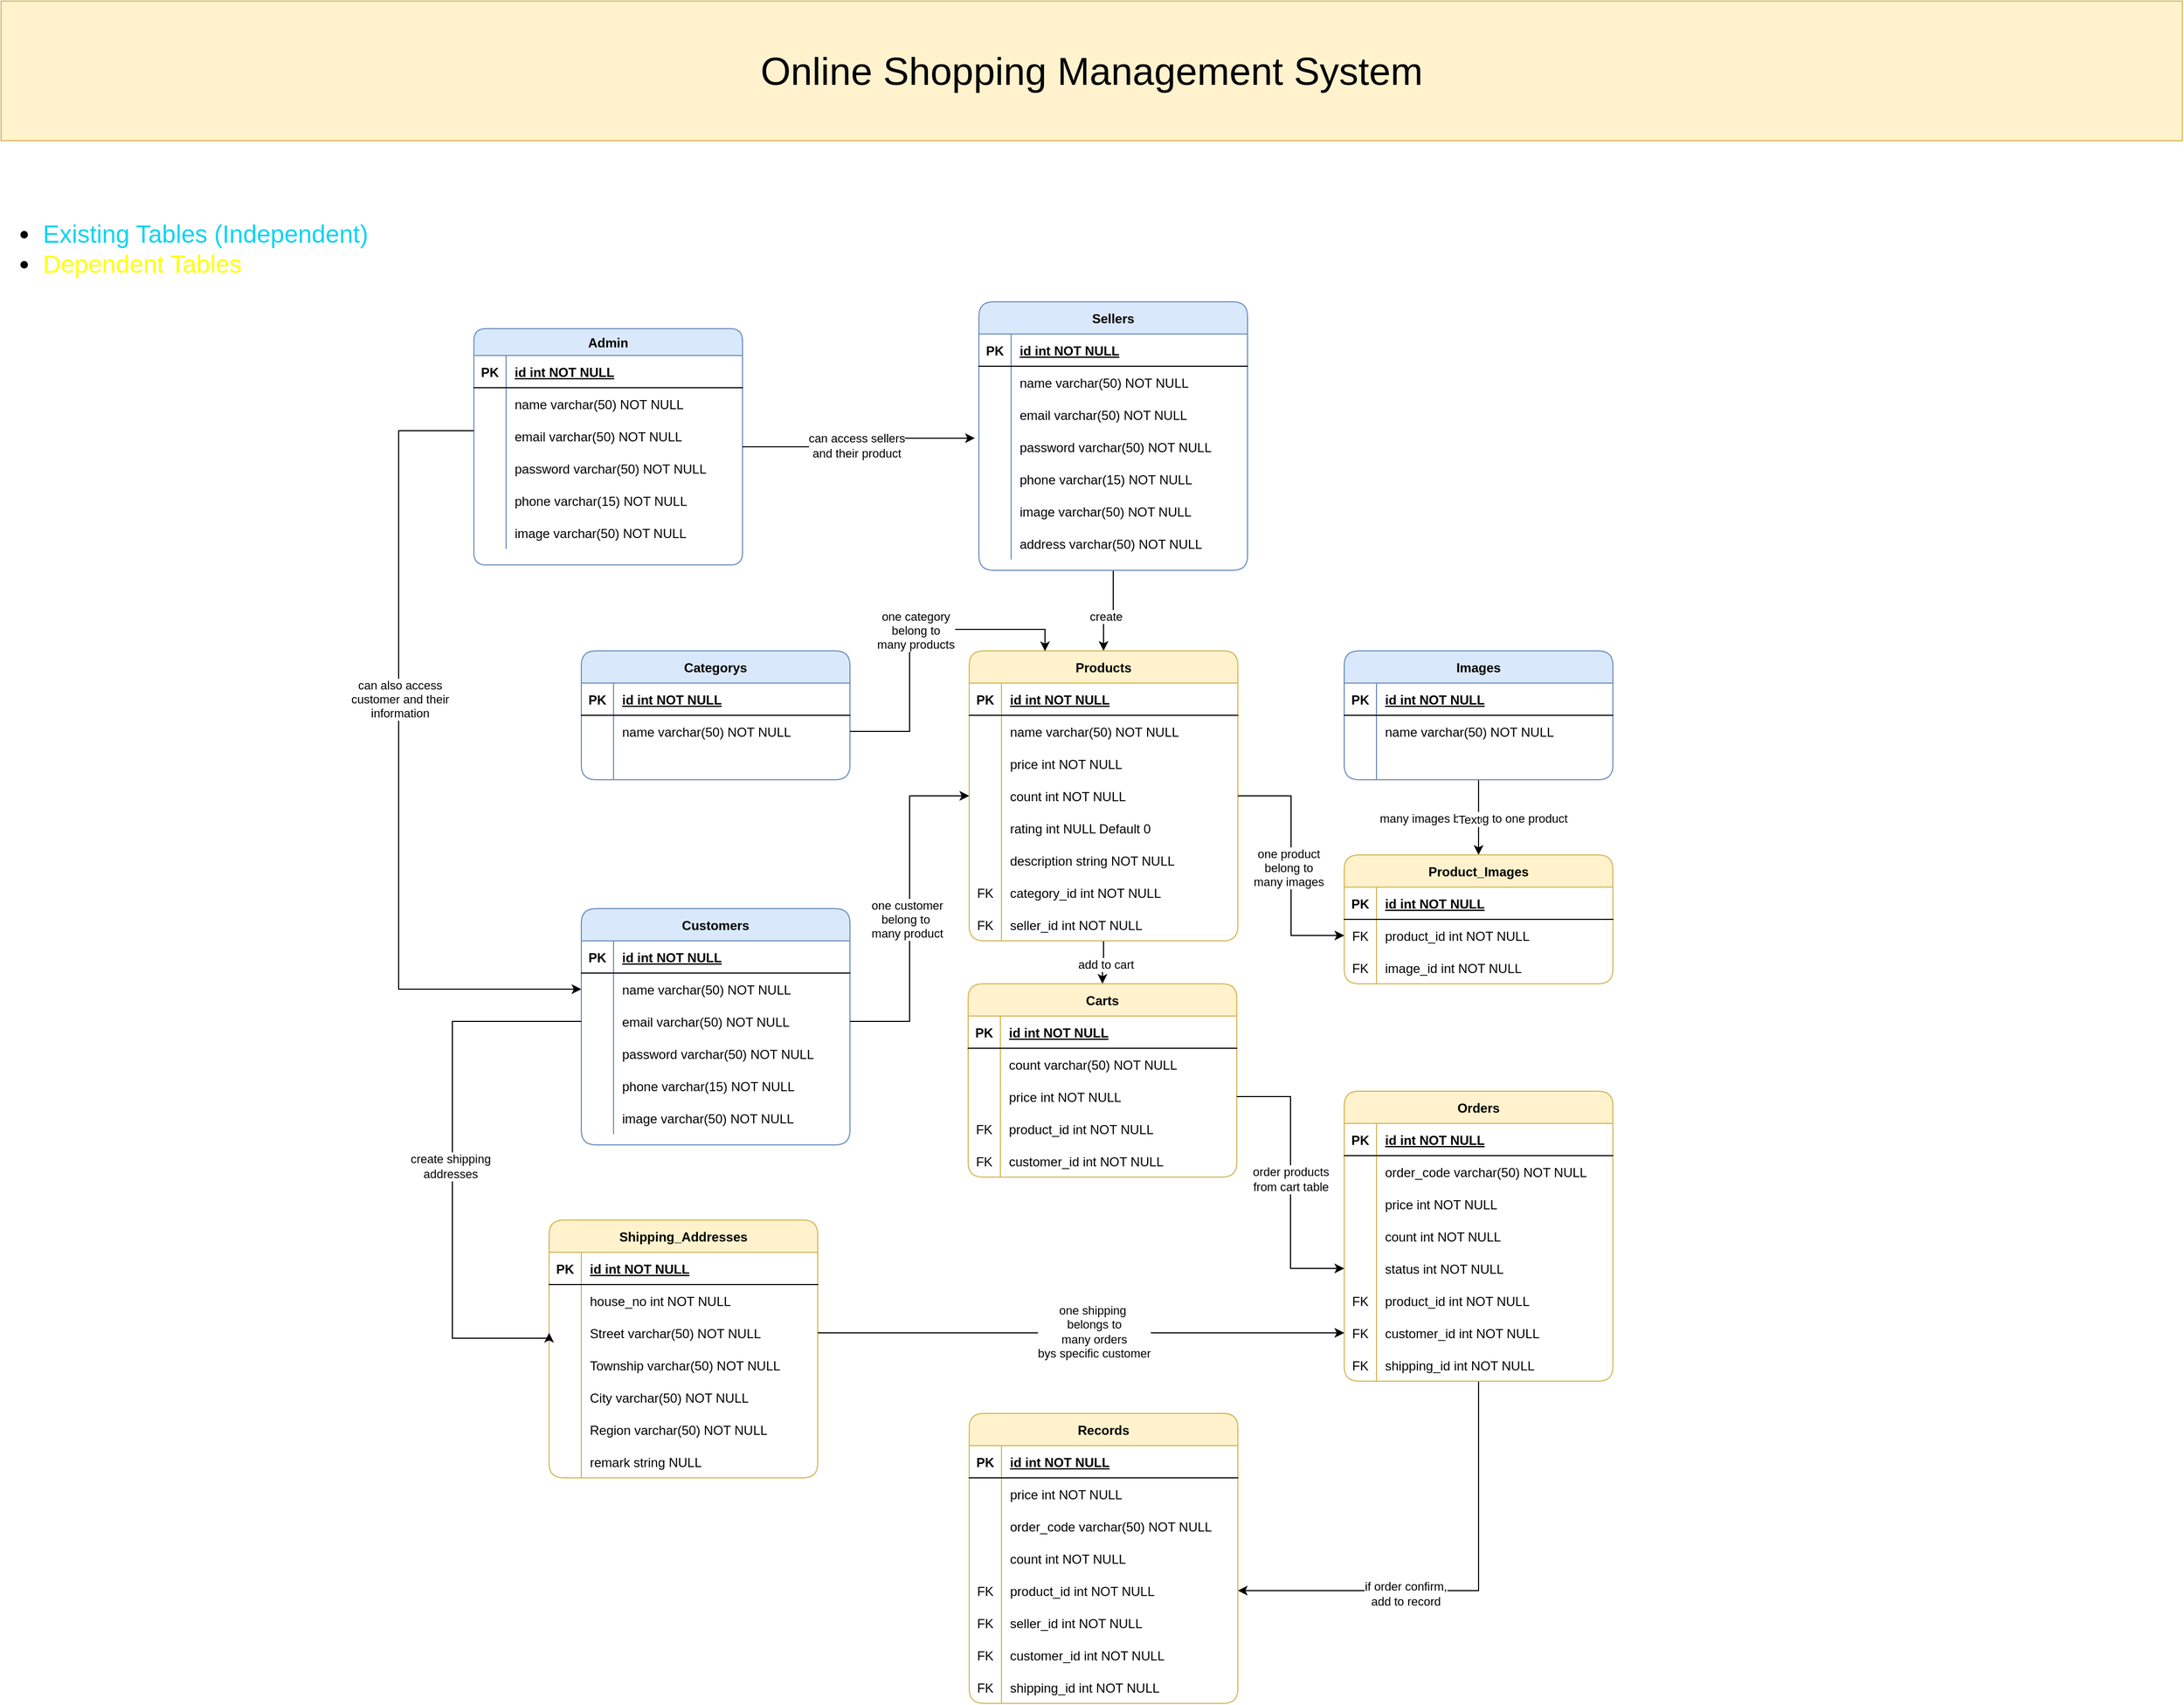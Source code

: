 <mxfile version="23.0.2" type="github">
  <diagram id="R2lEEEUBdFMjLlhIrx00" name="Page-1">
    <mxGraphModel dx="1586" dy="1473" grid="1" gridSize="10" guides="1" tooltips="1" connect="1" arrows="1" fold="1" page="1" pageScale="1" pageWidth="850" pageHeight="1100" math="0" shadow="0" extFonts="Permanent Marker^https://fonts.googleapis.com/css?family=Permanent+Marker">
      <root>
        <mxCell id="0" />
        <mxCell id="1" parent="0" />
        <mxCell id="C-vyLk0tnHw3VtMMgP7b-23" value="Customers" style="shape=table;startSize=30;container=1;collapsible=1;childLayout=tableLayout;fixedRows=1;rowLines=0;fontStyle=1;align=center;resizeLast=1;fillColor=#dae8fc;strokeColor=#6c8ebf;shadow=0;rounded=1;" parent="1" vertex="1">
          <mxGeometry x="250" y="715" width="250" height="220" as="geometry" />
        </mxCell>
        <mxCell id="C-vyLk0tnHw3VtMMgP7b-24" value="" style="shape=partialRectangle;collapsible=0;dropTarget=0;pointerEvents=0;fillColor=none;points=[[0,0.5],[1,0.5]];portConstraint=eastwest;top=0;left=0;right=0;bottom=1;" parent="C-vyLk0tnHw3VtMMgP7b-23" vertex="1">
          <mxGeometry y="30" width="250" height="30" as="geometry" />
        </mxCell>
        <mxCell id="C-vyLk0tnHw3VtMMgP7b-25" value="PK" style="shape=partialRectangle;overflow=hidden;connectable=0;fillColor=none;top=0;left=0;bottom=0;right=0;fontStyle=1;" parent="C-vyLk0tnHw3VtMMgP7b-24" vertex="1">
          <mxGeometry width="30" height="30" as="geometry">
            <mxRectangle width="30" height="30" as="alternateBounds" />
          </mxGeometry>
        </mxCell>
        <mxCell id="C-vyLk0tnHw3VtMMgP7b-26" value="id int NOT NULL " style="shape=partialRectangle;overflow=hidden;connectable=0;fillColor=none;top=0;left=0;bottom=0;right=0;align=left;spacingLeft=6;fontStyle=5;" parent="C-vyLk0tnHw3VtMMgP7b-24" vertex="1">
          <mxGeometry x="30" width="220" height="30" as="geometry">
            <mxRectangle width="220" height="30" as="alternateBounds" />
          </mxGeometry>
        </mxCell>
        <mxCell id="C-vyLk0tnHw3VtMMgP7b-27" value="" style="shape=partialRectangle;collapsible=0;dropTarget=0;pointerEvents=0;fillColor=none;points=[[0,0.5],[1,0.5]];portConstraint=eastwest;top=0;left=0;right=0;bottom=0;" parent="C-vyLk0tnHw3VtMMgP7b-23" vertex="1">
          <mxGeometry y="60" width="250" height="30" as="geometry" />
        </mxCell>
        <mxCell id="C-vyLk0tnHw3VtMMgP7b-28" value="" style="shape=partialRectangle;overflow=hidden;connectable=0;fillColor=none;top=0;left=0;bottom=0;right=0;" parent="C-vyLk0tnHw3VtMMgP7b-27" vertex="1">
          <mxGeometry width="30" height="30" as="geometry">
            <mxRectangle width="30" height="30" as="alternateBounds" />
          </mxGeometry>
        </mxCell>
        <mxCell id="C-vyLk0tnHw3VtMMgP7b-29" value="name varchar(50) NOT NULL" style="shape=partialRectangle;overflow=hidden;connectable=0;fillColor=none;top=0;left=0;bottom=0;right=0;align=left;spacingLeft=6;" parent="C-vyLk0tnHw3VtMMgP7b-27" vertex="1">
          <mxGeometry x="30" width="220" height="30" as="geometry">
            <mxRectangle width="220" height="30" as="alternateBounds" />
          </mxGeometry>
        </mxCell>
        <mxCell id="7zC3o5tTAX6Jpqzy_QtA-3" value="" style="shape=partialRectangle;collapsible=0;dropTarget=0;pointerEvents=0;fillColor=none;points=[[0,0.5],[1,0.5]];portConstraint=eastwest;top=0;left=0;right=0;bottom=0;" parent="C-vyLk0tnHw3VtMMgP7b-23" vertex="1">
          <mxGeometry y="90" width="250" height="30" as="geometry" />
        </mxCell>
        <mxCell id="7zC3o5tTAX6Jpqzy_QtA-4" value="" style="shape=partialRectangle;overflow=hidden;connectable=0;fillColor=none;top=0;left=0;bottom=0;right=0;" parent="7zC3o5tTAX6Jpqzy_QtA-3" vertex="1">
          <mxGeometry width="30" height="30" as="geometry">
            <mxRectangle width="30" height="30" as="alternateBounds" />
          </mxGeometry>
        </mxCell>
        <mxCell id="7zC3o5tTAX6Jpqzy_QtA-5" value="email varchar(50) NOT NULL" style="shape=partialRectangle;overflow=hidden;connectable=0;fillColor=none;top=0;left=0;bottom=0;right=0;align=left;spacingLeft=6;" parent="7zC3o5tTAX6Jpqzy_QtA-3" vertex="1">
          <mxGeometry x="30" width="220" height="30" as="geometry">
            <mxRectangle width="220" height="30" as="alternateBounds" />
          </mxGeometry>
        </mxCell>
        <mxCell id="7zC3o5tTAX6Jpqzy_QtA-27" value="" style="shape=partialRectangle;collapsible=0;dropTarget=0;pointerEvents=0;fillColor=none;points=[[0,0.5],[1,0.5]];portConstraint=eastwest;top=0;left=0;right=0;bottom=0;" parent="C-vyLk0tnHw3VtMMgP7b-23" vertex="1">
          <mxGeometry y="120" width="250" height="30" as="geometry" />
        </mxCell>
        <mxCell id="7zC3o5tTAX6Jpqzy_QtA-28" value="" style="shape=partialRectangle;overflow=hidden;connectable=0;fillColor=none;top=0;left=0;bottom=0;right=0;" parent="7zC3o5tTAX6Jpqzy_QtA-27" vertex="1">
          <mxGeometry width="30" height="30" as="geometry">
            <mxRectangle width="30" height="30" as="alternateBounds" />
          </mxGeometry>
        </mxCell>
        <mxCell id="7zC3o5tTAX6Jpqzy_QtA-29" value="password varchar(50) NOT NULL" style="shape=partialRectangle;overflow=hidden;connectable=0;fillColor=none;top=0;left=0;bottom=0;right=0;align=left;spacingLeft=6;" parent="7zC3o5tTAX6Jpqzy_QtA-27" vertex="1">
          <mxGeometry x="30" width="220" height="30" as="geometry">
            <mxRectangle width="220" height="30" as="alternateBounds" />
          </mxGeometry>
        </mxCell>
        <mxCell id="7zC3o5tTAX6Jpqzy_QtA-30" value="" style="shape=partialRectangle;collapsible=0;dropTarget=0;pointerEvents=0;fillColor=none;points=[[0,0.5],[1,0.5]];portConstraint=eastwest;top=0;left=0;right=0;bottom=0;" parent="C-vyLk0tnHw3VtMMgP7b-23" vertex="1">
          <mxGeometry y="150" width="250" height="30" as="geometry" />
        </mxCell>
        <mxCell id="7zC3o5tTAX6Jpqzy_QtA-31" value="" style="shape=partialRectangle;overflow=hidden;connectable=0;fillColor=none;top=0;left=0;bottom=0;right=0;" parent="7zC3o5tTAX6Jpqzy_QtA-30" vertex="1">
          <mxGeometry width="30" height="30" as="geometry">
            <mxRectangle width="30" height="30" as="alternateBounds" />
          </mxGeometry>
        </mxCell>
        <mxCell id="7zC3o5tTAX6Jpqzy_QtA-32" value="phone varchar(15) NOT NULL" style="shape=partialRectangle;overflow=hidden;connectable=0;fillColor=none;top=0;left=0;bottom=0;right=0;align=left;spacingLeft=6;" parent="7zC3o5tTAX6Jpqzy_QtA-30" vertex="1">
          <mxGeometry x="30" width="220" height="30" as="geometry">
            <mxRectangle width="220" height="30" as="alternateBounds" />
          </mxGeometry>
        </mxCell>
        <mxCell id="7zC3o5tTAX6Jpqzy_QtA-68" value="" style="shape=partialRectangle;collapsible=0;dropTarget=0;pointerEvents=0;fillColor=none;points=[[0,0.5],[1,0.5]];portConstraint=eastwest;top=0;left=0;right=0;bottom=0;" parent="C-vyLk0tnHw3VtMMgP7b-23" vertex="1">
          <mxGeometry y="180" width="250" height="30" as="geometry" />
        </mxCell>
        <mxCell id="7zC3o5tTAX6Jpqzy_QtA-69" value="" style="shape=partialRectangle;overflow=hidden;connectable=0;fillColor=none;top=0;left=0;bottom=0;right=0;" parent="7zC3o5tTAX6Jpqzy_QtA-68" vertex="1">
          <mxGeometry width="30" height="30" as="geometry">
            <mxRectangle width="30" height="30" as="alternateBounds" />
          </mxGeometry>
        </mxCell>
        <mxCell id="7zC3o5tTAX6Jpqzy_QtA-70" value="image varchar(50) NOT NULL" style="shape=partialRectangle;overflow=hidden;connectable=0;fillColor=none;top=0;left=0;bottom=0;right=0;align=left;spacingLeft=6;" parent="7zC3o5tTAX6Jpqzy_QtA-68" vertex="1">
          <mxGeometry x="30" width="220" height="30" as="geometry">
            <mxRectangle width="220" height="30" as="alternateBounds" />
          </mxGeometry>
        </mxCell>
        <mxCell id="7zC3o5tTAX6Jpqzy_QtA-1" value="Online Shopping Management System" style="text;strokeColor=#d6b656;align=center;fillColor=#fff2cc;html=1;verticalAlign=middle;whiteSpace=wrap;rounded=0;fontSize=36;" parent="1" vertex="1">
          <mxGeometry x="-290" y="-130" width="2030" height="130" as="geometry" />
        </mxCell>
        <mxCell id="7zC3o5tTAX6Jpqzy_QtA-33" value="Admin" style="shape=table;startSize=25;container=1;collapsible=1;childLayout=tableLayout;fixedRows=1;rowLines=0;fontStyle=1;align=center;resizeLast=1;fillColor=#dae8fc;strokeColor=#6c8ebf;shadow=0;rounded=1;" parent="1" vertex="1">
          <mxGeometry x="150" y="175" width="250" height="220" as="geometry" />
        </mxCell>
        <mxCell id="7zC3o5tTAX6Jpqzy_QtA-34" value="" style="shape=partialRectangle;collapsible=0;dropTarget=0;pointerEvents=0;fillColor=none;points=[[0,0.5],[1,0.5]];portConstraint=eastwest;top=0;left=0;right=0;bottom=1;" parent="7zC3o5tTAX6Jpqzy_QtA-33" vertex="1">
          <mxGeometry y="25" width="250" height="30" as="geometry" />
        </mxCell>
        <mxCell id="7zC3o5tTAX6Jpqzy_QtA-35" value="PK" style="shape=partialRectangle;overflow=hidden;connectable=0;fillColor=none;top=0;left=0;bottom=0;right=0;fontStyle=1;" parent="7zC3o5tTAX6Jpqzy_QtA-34" vertex="1">
          <mxGeometry width="30" height="30" as="geometry">
            <mxRectangle width="30" height="30" as="alternateBounds" />
          </mxGeometry>
        </mxCell>
        <mxCell id="7zC3o5tTAX6Jpqzy_QtA-36" value="id int NOT NULL " style="shape=partialRectangle;overflow=hidden;connectable=0;fillColor=none;top=0;left=0;bottom=0;right=0;align=left;spacingLeft=6;fontStyle=5;" parent="7zC3o5tTAX6Jpqzy_QtA-34" vertex="1">
          <mxGeometry x="30" width="220" height="30" as="geometry">
            <mxRectangle width="220" height="30" as="alternateBounds" />
          </mxGeometry>
        </mxCell>
        <mxCell id="7zC3o5tTAX6Jpqzy_QtA-37" value="" style="shape=partialRectangle;collapsible=0;dropTarget=0;pointerEvents=0;fillColor=none;points=[[0,0.5],[1,0.5]];portConstraint=eastwest;top=0;left=0;right=0;bottom=0;" parent="7zC3o5tTAX6Jpqzy_QtA-33" vertex="1">
          <mxGeometry y="55" width="250" height="30" as="geometry" />
        </mxCell>
        <mxCell id="7zC3o5tTAX6Jpqzy_QtA-38" value="" style="shape=partialRectangle;overflow=hidden;connectable=0;fillColor=none;top=0;left=0;bottom=0;right=0;" parent="7zC3o5tTAX6Jpqzy_QtA-37" vertex="1">
          <mxGeometry width="30" height="30" as="geometry">
            <mxRectangle width="30" height="30" as="alternateBounds" />
          </mxGeometry>
        </mxCell>
        <mxCell id="7zC3o5tTAX6Jpqzy_QtA-39" value="name varchar(50) NOT NULL" style="shape=partialRectangle;overflow=hidden;connectable=0;fillColor=none;top=0;left=0;bottom=0;right=0;align=left;spacingLeft=6;" parent="7zC3o5tTAX6Jpqzy_QtA-37" vertex="1">
          <mxGeometry x="30" width="220" height="30" as="geometry">
            <mxRectangle width="220" height="30" as="alternateBounds" />
          </mxGeometry>
        </mxCell>
        <mxCell id="7zC3o5tTAX6Jpqzy_QtA-40" value="" style="shape=partialRectangle;collapsible=0;dropTarget=0;pointerEvents=0;fillColor=none;points=[[0,0.5],[1,0.5]];portConstraint=eastwest;top=0;left=0;right=0;bottom=0;" parent="7zC3o5tTAX6Jpqzy_QtA-33" vertex="1">
          <mxGeometry y="85" width="250" height="30" as="geometry" />
        </mxCell>
        <mxCell id="7zC3o5tTAX6Jpqzy_QtA-41" value="" style="shape=partialRectangle;overflow=hidden;connectable=0;fillColor=none;top=0;left=0;bottom=0;right=0;" parent="7zC3o5tTAX6Jpqzy_QtA-40" vertex="1">
          <mxGeometry width="30" height="30" as="geometry">
            <mxRectangle width="30" height="30" as="alternateBounds" />
          </mxGeometry>
        </mxCell>
        <mxCell id="7zC3o5tTAX6Jpqzy_QtA-42" value="email varchar(50) NOT NULL" style="shape=partialRectangle;overflow=hidden;connectable=0;fillColor=none;top=0;left=0;bottom=0;right=0;align=left;spacingLeft=6;" parent="7zC3o5tTAX6Jpqzy_QtA-40" vertex="1">
          <mxGeometry x="30" width="220" height="30" as="geometry">
            <mxRectangle width="220" height="30" as="alternateBounds" />
          </mxGeometry>
        </mxCell>
        <mxCell id="7zC3o5tTAX6Jpqzy_QtA-43" value="" style="shape=partialRectangle;collapsible=0;dropTarget=0;pointerEvents=0;fillColor=none;points=[[0,0.5],[1,0.5]];portConstraint=eastwest;top=0;left=0;right=0;bottom=0;" parent="7zC3o5tTAX6Jpqzy_QtA-33" vertex="1">
          <mxGeometry y="115" width="250" height="30" as="geometry" />
        </mxCell>
        <mxCell id="7zC3o5tTAX6Jpqzy_QtA-44" value="" style="shape=partialRectangle;overflow=hidden;connectable=0;fillColor=none;top=0;left=0;bottom=0;right=0;" parent="7zC3o5tTAX6Jpqzy_QtA-43" vertex="1">
          <mxGeometry width="30" height="30" as="geometry">
            <mxRectangle width="30" height="30" as="alternateBounds" />
          </mxGeometry>
        </mxCell>
        <mxCell id="7zC3o5tTAX6Jpqzy_QtA-45" value="password varchar(50) NOT NULL" style="shape=partialRectangle;overflow=hidden;connectable=0;fillColor=none;top=0;left=0;bottom=0;right=0;align=left;spacingLeft=6;" parent="7zC3o5tTAX6Jpqzy_QtA-43" vertex="1">
          <mxGeometry x="30" width="220" height="30" as="geometry">
            <mxRectangle width="220" height="30" as="alternateBounds" />
          </mxGeometry>
        </mxCell>
        <mxCell id="7zC3o5tTAX6Jpqzy_QtA-46" value="" style="shape=partialRectangle;collapsible=0;dropTarget=0;pointerEvents=0;fillColor=none;points=[[0,0.5],[1,0.5]];portConstraint=eastwest;top=0;left=0;right=0;bottom=0;" parent="7zC3o5tTAX6Jpqzy_QtA-33" vertex="1">
          <mxGeometry y="145" width="250" height="30" as="geometry" />
        </mxCell>
        <mxCell id="7zC3o5tTAX6Jpqzy_QtA-47" value="" style="shape=partialRectangle;overflow=hidden;connectable=0;fillColor=none;top=0;left=0;bottom=0;right=0;" parent="7zC3o5tTAX6Jpqzy_QtA-46" vertex="1">
          <mxGeometry width="30" height="30" as="geometry">
            <mxRectangle width="30" height="30" as="alternateBounds" />
          </mxGeometry>
        </mxCell>
        <mxCell id="7zC3o5tTAX6Jpqzy_QtA-48" value="phone varchar(15) NOT NULL" style="shape=partialRectangle;overflow=hidden;connectable=0;fillColor=none;top=0;left=0;bottom=0;right=0;align=left;spacingLeft=6;" parent="7zC3o5tTAX6Jpqzy_QtA-46" vertex="1">
          <mxGeometry x="30" width="220" height="30" as="geometry">
            <mxRectangle width="220" height="30" as="alternateBounds" />
          </mxGeometry>
        </mxCell>
        <mxCell id="7zC3o5tTAX6Jpqzy_QtA-71" value="" style="shape=partialRectangle;collapsible=0;dropTarget=0;pointerEvents=0;fillColor=none;points=[[0,0.5],[1,0.5]];portConstraint=eastwest;top=0;left=0;right=0;bottom=0;" parent="7zC3o5tTAX6Jpqzy_QtA-33" vertex="1">
          <mxGeometry y="175" width="250" height="30" as="geometry" />
        </mxCell>
        <mxCell id="7zC3o5tTAX6Jpqzy_QtA-72" value="" style="shape=partialRectangle;overflow=hidden;connectable=0;fillColor=none;top=0;left=0;bottom=0;right=0;" parent="7zC3o5tTAX6Jpqzy_QtA-71" vertex="1">
          <mxGeometry width="30" height="30" as="geometry">
            <mxRectangle width="30" height="30" as="alternateBounds" />
          </mxGeometry>
        </mxCell>
        <mxCell id="7zC3o5tTAX6Jpqzy_QtA-73" value="image varchar(50) NOT NULL" style="shape=partialRectangle;overflow=hidden;connectable=0;fillColor=none;top=0;left=0;bottom=0;right=0;align=left;spacingLeft=6;" parent="7zC3o5tTAX6Jpqzy_QtA-71" vertex="1">
          <mxGeometry x="30" width="220" height="30" as="geometry">
            <mxRectangle width="220" height="30" as="alternateBounds" />
          </mxGeometry>
        </mxCell>
        <mxCell id="7zC3o5tTAX6Jpqzy_QtA-327" style="edgeStyle=orthogonalEdgeStyle;rounded=0;orthogonalLoop=1;jettySize=auto;html=1;exitX=0.5;exitY=1;exitDx=0;exitDy=0;entryX=0.5;entryY=0;entryDx=0;entryDy=0;" parent="1" source="7zC3o5tTAX6Jpqzy_QtA-49" target="7zC3o5tTAX6Jpqzy_QtA-131" edge="1">
          <mxGeometry relative="1" as="geometry" />
        </mxCell>
        <mxCell id="7zC3o5tTAX6Jpqzy_QtA-328" value="create" style="edgeLabel;html=1;align=center;verticalAlign=middle;resizable=0;points=[];" parent="7zC3o5tTAX6Jpqzy_QtA-327" vertex="1" connectable="0">
          <mxGeometry x="0.244" y="2" relative="1" as="geometry">
            <mxPoint as="offset" />
          </mxGeometry>
        </mxCell>
        <mxCell id="7zC3o5tTAX6Jpqzy_QtA-49" value="Sellers" style="shape=table;startSize=30;container=1;collapsible=1;childLayout=tableLayout;fixedRows=1;rowLines=0;fontStyle=1;align=center;resizeLast=1;fillColor=#dae8fc;strokeColor=#6c8ebf;shadow=0;rounded=1;" parent="1" vertex="1">
          <mxGeometry x="620" y="150" width="250" height="250" as="geometry" />
        </mxCell>
        <mxCell id="7zC3o5tTAX6Jpqzy_QtA-50" value="" style="shape=partialRectangle;collapsible=0;dropTarget=0;pointerEvents=0;fillColor=none;points=[[0,0.5],[1,0.5]];portConstraint=eastwest;top=0;left=0;right=0;bottom=1;" parent="7zC3o5tTAX6Jpqzy_QtA-49" vertex="1">
          <mxGeometry y="30" width="250" height="30" as="geometry" />
        </mxCell>
        <mxCell id="7zC3o5tTAX6Jpqzy_QtA-51" value="PK" style="shape=partialRectangle;overflow=hidden;connectable=0;fillColor=none;top=0;left=0;bottom=0;right=0;fontStyle=1;" parent="7zC3o5tTAX6Jpqzy_QtA-50" vertex="1">
          <mxGeometry width="30" height="30" as="geometry">
            <mxRectangle width="30" height="30" as="alternateBounds" />
          </mxGeometry>
        </mxCell>
        <mxCell id="7zC3o5tTAX6Jpqzy_QtA-52" value="id int NOT NULL " style="shape=partialRectangle;overflow=hidden;connectable=0;fillColor=none;top=0;left=0;bottom=0;right=0;align=left;spacingLeft=6;fontStyle=5;" parent="7zC3o5tTAX6Jpqzy_QtA-50" vertex="1">
          <mxGeometry x="30" width="220" height="30" as="geometry">
            <mxRectangle width="220" height="30" as="alternateBounds" />
          </mxGeometry>
        </mxCell>
        <mxCell id="7zC3o5tTAX6Jpqzy_QtA-53" value="" style="shape=partialRectangle;collapsible=0;dropTarget=0;pointerEvents=0;fillColor=none;points=[[0,0.5],[1,0.5]];portConstraint=eastwest;top=0;left=0;right=0;bottom=0;" parent="7zC3o5tTAX6Jpqzy_QtA-49" vertex="1">
          <mxGeometry y="60" width="250" height="30" as="geometry" />
        </mxCell>
        <mxCell id="7zC3o5tTAX6Jpqzy_QtA-54" value="" style="shape=partialRectangle;overflow=hidden;connectable=0;fillColor=none;top=0;left=0;bottom=0;right=0;" parent="7zC3o5tTAX6Jpqzy_QtA-53" vertex="1">
          <mxGeometry width="30" height="30" as="geometry">
            <mxRectangle width="30" height="30" as="alternateBounds" />
          </mxGeometry>
        </mxCell>
        <mxCell id="7zC3o5tTAX6Jpqzy_QtA-55" value="name varchar(50) NOT NULL" style="shape=partialRectangle;overflow=hidden;connectable=0;fillColor=none;top=0;left=0;bottom=0;right=0;align=left;spacingLeft=6;" parent="7zC3o5tTAX6Jpqzy_QtA-53" vertex="1">
          <mxGeometry x="30" width="220" height="30" as="geometry">
            <mxRectangle width="220" height="30" as="alternateBounds" />
          </mxGeometry>
        </mxCell>
        <mxCell id="7zC3o5tTAX6Jpqzy_QtA-56" value="" style="shape=partialRectangle;collapsible=0;dropTarget=0;pointerEvents=0;fillColor=none;points=[[0,0.5],[1,0.5]];portConstraint=eastwest;top=0;left=0;right=0;bottom=0;" parent="7zC3o5tTAX6Jpqzy_QtA-49" vertex="1">
          <mxGeometry y="90" width="250" height="30" as="geometry" />
        </mxCell>
        <mxCell id="7zC3o5tTAX6Jpqzy_QtA-57" value="" style="shape=partialRectangle;overflow=hidden;connectable=0;fillColor=none;top=0;left=0;bottom=0;right=0;" parent="7zC3o5tTAX6Jpqzy_QtA-56" vertex="1">
          <mxGeometry width="30" height="30" as="geometry">
            <mxRectangle width="30" height="30" as="alternateBounds" />
          </mxGeometry>
        </mxCell>
        <mxCell id="7zC3o5tTAX6Jpqzy_QtA-58" value="email varchar(50) NOT NULL" style="shape=partialRectangle;overflow=hidden;connectable=0;fillColor=none;top=0;left=0;bottom=0;right=0;align=left;spacingLeft=6;" parent="7zC3o5tTAX6Jpqzy_QtA-56" vertex="1">
          <mxGeometry x="30" width="220" height="30" as="geometry">
            <mxRectangle width="220" height="30" as="alternateBounds" />
          </mxGeometry>
        </mxCell>
        <mxCell id="7zC3o5tTAX6Jpqzy_QtA-65" value="" style="shape=partialRectangle;collapsible=0;dropTarget=0;pointerEvents=0;fillColor=none;points=[[0,0.5],[1,0.5]];portConstraint=eastwest;top=0;left=0;right=0;bottom=0;" parent="7zC3o5tTAX6Jpqzy_QtA-49" vertex="1">
          <mxGeometry y="120" width="250" height="30" as="geometry" />
        </mxCell>
        <mxCell id="7zC3o5tTAX6Jpqzy_QtA-66" value="" style="shape=partialRectangle;overflow=hidden;connectable=0;fillColor=none;top=0;left=0;bottom=0;right=0;" parent="7zC3o5tTAX6Jpqzy_QtA-65" vertex="1">
          <mxGeometry width="30" height="30" as="geometry">
            <mxRectangle width="30" height="30" as="alternateBounds" />
          </mxGeometry>
        </mxCell>
        <mxCell id="7zC3o5tTAX6Jpqzy_QtA-67" value="password varchar(50) NOT NULL" style="shape=partialRectangle;overflow=hidden;connectable=0;fillColor=none;top=0;left=0;bottom=0;right=0;align=left;spacingLeft=6;" parent="7zC3o5tTAX6Jpqzy_QtA-65" vertex="1">
          <mxGeometry x="30" width="220" height="30" as="geometry">
            <mxRectangle width="220" height="30" as="alternateBounds" />
          </mxGeometry>
        </mxCell>
        <mxCell id="7zC3o5tTAX6Jpqzy_QtA-62" value="" style="shape=partialRectangle;collapsible=0;dropTarget=0;pointerEvents=0;fillColor=none;points=[[0,0.5],[1,0.5]];portConstraint=eastwest;top=0;left=0;right=0;bottom=0;" parent="7zC3o5tTAX6Jpqzy_QtA-49" vertex="1">
          <mxGeometry y="150" width="250" height="30" as="geometry" />
        </mxCell>
        <mxCell id="7zC3o5tTAX6Jpqzy_QtA-63" value="" style="shape=partialRectangle;overflow=hidden;connectable=0;fillColor=none;top=0;left=0;bottom=0;right=0;" parent="7zC3o5tTAX6Jpqzy_QtA-62" vertex="1">
          <mxGeometry width="30" height="30" as="geometry">
            <mxRectangle width="30" height="30" as="alternateBounds" />
          </mxGeometry>
        </mxCell>
        <mxCell id="7zC3o5tTAX6Jpqzy_QtA-64" value="phone varchar(15) NOT NULL" style="shape=partialRectangle;overflow=hidden;connectable=0;fillColor=none;top=0;left=0;bottom=0;right=0;align=left;spacingLeft=6;" parent="7zC3o5tTAX6Jpqzy_QtA-62" vertex="1">
          <mxGeometry x="30" width="220" height="30" as="geometry">
            <mxRectangle width="220" height="30" as="alternateBounds" />
          </mxGeometry>
        </mxCell>
        <mxCell id="7zC3o5tTAX6Jpqzy_QtA-74" value="" style="shape=partialRectangle;collapsible=0;dropTarget=0;pointerEvents=0;fillColor=none;points=[[0,0.5],[1,0.5]];portConstraint=eastwest;top=0;left=0;right=0;bottom=0;" parent="7zC3o5tTAX6Jpqzy_QtA-49" vertex="1">
          <mxGeometry y="180" width="250" height="30" as="geometry" />
        </mxCell>
        <mxCell id="7zC3o5tTAX6Jpqzy_QtA-75" value="" style="shape=partialRectangle;overflow=hidden;connectable=0;fillColor=none;top=0;left=0;bottom=0;right=0;" parent="7zC3o5tTAX6Jpqzy_QtA-74" vertex="1">
          <mxGeometry width="30" height="30" as="geometry">
            <mxRectangle width="30" height="30" as="alternateBounds" />
          </mxGeometry>
        </mxCell>
        <mxCell id="7zC3o5tTAX6Jpqzy_QtA-76" value="image varchar(50) NOT NULL" style="shape=partialRectangle;overflow=hidden;connectable=0;fillColor=none;top=0;left=0;bottom=0;right=0;align=left;spacingLeft=6;" parent="7zC3o5tTAX6Jpqzy_QtA-74" vertex="1">
          <mxGeometry x="30" width="220" height="30" as="geometry">
            <mxRectangle width="220" height="30" as="alternateBounds" />
          </mxGeometry>
        </mxCell>
        <mxCell id="9W0EjRhWlXDsOAjcGErx-1" value="" style="shape=partialRectangle;collapsible=0;dropTarget=0;pointerEvents=0;fillColor=none;points=[[0,0.5],[1,0.5]];portConstraint=eastwest;top=0;left=0;right=0;bottom=0;" vertex="1" parent="7zC3o5tTAX6Jpqzy_QtA-49">
          <mxGeometry y="210" width="250" height="30" as="geometry" />
        </mxCell>
        <mxCell id="9W0EjRhWlXDsOAjcGErx-2" value="" style="shape=partialRectangle;overflow=hidden;connectable=0;fillColor=none;top=0;left=0;bottom=0;right=0;" vertex="1" parent="9W0EjRhWlXDsOAjcGErx-1">
          <mxGeometry width="30" height="30" as="geometry">
            <mxRectangle width="30" height="30" as="alternateBounds" />
          </mxGeometry>
        </mxCell>
        <mxCell id="9W0EjRhWlXDsOAjcGErx-3" value="address varchar(50) NOT NULL" style="shape=partialRectangle;overflow=hidden;connectable=0;fillColor=none;top=0;left=0;bottom=0;right=0;align=left;spacingLeft=6;" vertex="1" parent="9W0EjRhWlXDsOAjcGErx-1">
          <mxGeometry x="30" width="220" height="30" as="geometry">
            <mxRectangle width="220" height="30" as="alternateBounds" />
          </mxGeometry>
        </mxCell>
        <mxCell id="7zC3o5tTAX6Jpqzy_QtA-77" value="Categorys" style="shape=table;startSize=30;container=1;collapsible=1;childLayout=tableLayout;fixedRows=1;rowLines=0;fontStyle=1;align=center;resizeLast=1;fillColor=#dae8fc;strokeColor=#6c8ebf;shadow=0;rounded=1;" parent="1" vertex="1">
          <mxGeometry x="250" y="475" width="250" height="120" as="geometry" />
        </mxCell>
        <mxCell id="7zC3o5tTAX6Jpqzy_QtA-78" value="" style="shape=partialRectangle;collapsible=0;dropTarget=0;pointerEvents=0;fillColor=none;points=[[0,0.5],[1,0.5]];portConstraint=eastwest;top=0;left=0;right=0;bottom=1;" parent="7zC3o5tTAX6Jpqzy_QtA-77" vertex="1">
          <mxGeometry y="30" width="250" height="30" as="geometry" />
        </mxCell>
        <mxCell id="7zC3o5tTAX6Jpqzy_QtA-79" value="PK" style="shape=partialRectangle;overflow=hidden;connectable=0;fillColor=none;top=0;left=0;bottom=0;right=0;fontStyle=1;" parent="7zC3o5tTAX6Jpqzy_QtA-78" vertex="1">
          <mxGeometry width="30" height="30" as="geometry">
            <mxRectangle width="30" height="30" as="alternateBounds" />
          </mxGeometry>
        </mxCell>
        <mxCell id="7zC3o5tTAX6Jpqzy_QtA-80" value="id int NOT NULL " style="shape=partialRectangle;overflow=hidden;connectable=0;fillColor=none;top=0;left=0;bottom=0;right=0;align=left;spacingLeft=6;fontStyle=5;" parent="7zC3o5tTAX6Jpqzy_QtA-78" vertex="1">
          <mxGeometry x="30" width="220" height="30" as="geometry">
            <mxRectangle width="220" height="30" as="alternateBounds" />
          </mxGeometry>
        </mxCell>
        <mxCell id="7zC3o5tTAX6Jpqzy_QtA-81" value="" style="shape=partialRectangle;collapsible=0;dropTarget=0;pointerEvents=0;fillColor=none;points=[[0,0.5],[1,0.5]];portConstraint=eastwest;top=0;left=0;right=0;bottom=0;" parent="7zC3o5tTAX6Jpqzy_QtA-77" vertex="1">
          <mxGeometry y="60" width="250" height="30" as="geometry" />
        </mxCell>
        <mxCell id="7zC3o5tTAX6Jpqzy_QtA-82" value="" style="shape=partialRectangle;overflow=hidden;connectable=0;fillColor=none;top=0;left=0;bottom=0;right=0;" parent="7zC3o5tTAX6Jpqzy_QtA-81" vertex="1">
          <mxGeometry width="30" height="30" as="geometry">
            <mxRectangle width="30" height="30" as="alternateBounds" />
          </mxGeometry>
        </mxCell>
        <mxCell id="7zC3o5tTAX6Jpqzy_QtA-83" value="name varchar(50) NOT NULL" style="shape=partialRectangle;overflow=hidden;connectable=0;fillColor=none;top=0;left=0;bottom=0;right=0;align=left;spacingLeft=6;" parent="7zC3o5tTAX6Jpqzy_QtA-81" vertex="1">
          <mxGeometry x="30" width="220" height="30" as="geometry">
            <mxRectangle width="220" height="30" as="alternateBounds" />
          </mxGeometry>
        </mxCell>
        <mxCell id="7zC3o5tTAX6Jpqzy_QtA-87" value="" style="shape=partialRectangle;collapsible=0;dropTarget=0;pointerEvents=0;fillColor=none;points=[[0,0.5],[1,0.5]];portConstraint=eastwest;top=0;left=0;right=0;bottom=0;" parent="7zC3o5tTAX6Jpqzy_QtA-77" vertex="1">
          <mxGeometry y="90" width="250" height="30" as="geometry" />
        </mxCell>
        <mxCell id="7zC3o5tTAX6Jpqzy_QtA-88" value="" style="shape=partialRectangle;overflow=hidden;connectable=0;fillColor=none;top=0;left=0;bottom=0;right=0;" parent="7zC3o5tTAX6Jpqzy_QtA-87" vertex="1">
          <mxGeometry width="30" height="30" as="geometry">
            <mxRectangle width="30" height="30" as="alternateBounds" />
          </mxGeometry>
        </mxCell>
        <mxCell id="7zC3o5tTAX6Jpqzy_QtA-89" value="" style="shape=partialRectangle;overflow=hidden;connectable=0;fillColor=none;top=0;left=0;bottom=0;right=0;align=left;spacingLeft=6;" parent="7zC3o5tTAX6Jpqzy_QtA-87" vertex="1">
          <mxGeometry x="30" width="220" height="30" as="geometry">
            <mxRectangle width="220" height="30" as="alternateBounds" />
          </mxGeometry>
        </mxCell>
        <mxCell id="7zC3o5tTAX6Jpqzy_QtA-109" value="Shipping_Addresses" style="shape=table;startSize=30;container=1;collapsible=1;childLayout=tableLayout;fixedRows=1;rowLines=0;fontStyle=1;align=center;resizeLast=1;fillColor=#fff2cc;strokeColor=#d6b656;shadow=0;rounded=1;" parent="1" vertex="1">
          <mxGeometry x="220" y="1005" width="250" height="240" as="geometry" />
        </mxCell>
        <mxCell id="7zC3o5tTAX6Jpqzy_QtA-110" value="" style="shape=partialRectangle;collapsible=0;dropTarget=0;pointerEvents=0;fillColor=none;points=[[0,0.5],[1,0.5]];portConstraint=eastwest;top=0;left=0;right=0;bottom=1;" parent="7zC3o5tTAX6Jpqzy_QtA-109" vertex="1">
          <mxGeometry y="30" width="250" height="30" as="geometry" />
        </mxCell>
        <mxCell id="7zC3o5tTAX6Jpqzy_QtA-111" value="PK" style="shape=partialRectangle;overflow=hidden;connectable=0;fillColor=none;top=0;left=0;bottom=0;right=0;fontStyle=1;" parent="7zC3o5tTAX6Jpqzy_QtA-110" vertex="1">
          <mxGeometry width="30" height="30" as="geometry">
            <mxRectangle width="30" height="30" as="alternateBounds" />
          </mxGeometry>
        </mxCell>
        <mxCell id="7zC3o5tTAX6Jpqzy_QtA-112" value="id int NOT NULL " style="shape=partialRectangle;overflow=hidden;connectable=0;fillColor=none;top=0;left=0;bottom=0;right=0;align=left;spacingLeft=6;fontStyle=5;" parent="7zC3o5tTAX6Jpqzy_QtA-110" vertex="1">
          <mxGeometry x="30" width="220" height="30" as="geometry">
            <mxRectangle width="220" height="30" as="alternateBounds" />
          </mxGeometry>
        </mxCell>
        <mxCell id="7zC3o5tTAX6Jpqzy_QtA-113" value="" style="shape=partialRectangle;collapsible=0;dropTarget=0;pointerEvents=0;fillColor=none;points=[[0,0.5],[1,0.5]];portConstraint=eastwest;top=0;left=0;right=0;bottom=0;" parent="7zC3o5tTAX6Jpqzy_QtA-109" vertex="1">
          <mxGeometry y="60" width="250" height="30" as="geometry" />
        </mxCell>
        <mxCell id="7zC3o5tTAX6Jpqzy_QtA-114" value="" style="shape=partialRectangle;overflow=hidden;connectable=0;fillColor=none;top=0;left=0;bottom=0;right=0;" parent="7zC3o5tTAX6Jpqzy_QtA-113" vertex="1">
          <mxGeometry width="30" height="30" as="geometry">
            <mxRectangle width="30" height="30" as="alternateBounds" />
          </mxGeometry>
        </mxCell>
        <mxCell id="7zC3o5tTAX6Jpqzy_QtA-115" value="house_no int NOT NULL" style="shape=partialRectangle;overflow=hidden;connectable=0;fillColor=none;top=0;left=0;bottom=0;right=0;align=left;spacingLeft=6;" parent="7zC3o5tTAX6Jpqzy_QtA-113" vertex="1">
          <mxGeometry x="30" width="220" height="30" as="geometry">
            <mxRectangle width="220" height="30" as="alternateBounds" />
          </mxGeometry>
        </mxCell>
        <mxCell id="7zC3o5tTAX6Jpqzy_QtA-116" value="" style="shape=partialRectangle;collapsible=0;dropTarget=0;pointerEvents=0;fillColor=none;points=[[0,0.5],[1,0.5]];portConstraint=eastwest;top=0;left=0;right=0;bottom=0;" parent="7zC3o5tTAX6Jpqzy_QtA-109" vertex="1">
          <mxGeometry y="90" width="250" height="30" as="geometry" />
        </mxCell>
        <mxCell id="7zC3o5tTAX6Jpqzy_QtA-117" value="" style="shape=partialRectangle;overflow=hidden;connectable=0;fillColor=none;top=0;left=0;bottom=0;right=0;" parent="7zC3o5tTAX6Jpqzy_QtA-116" vertex="1">
          <mxGeometry width="30" height="30" as="geometry">
            <mxRectangle width="30" height="30" as="alternateBounds" />
          </mxGeometry>
        </mxCell>
        <mxCell id="7zC3o5tTAX6Jpqzy_QtA-118" value="Street varchar(50) NOT NULL" style="shape=partialRectangle;overflow=hidden;connectable=0;fillColor=none;top=0;left=0;bottom=0;right=0;align=left;spacingLeft=6;" parent="7zC3o5tTAX6Jpqzy_QtA-116" vertex="1">
          <mxGeometry x="30" width="220" height="30" as="geometry">
            <mxRectangle width="220" height="30" as="alternateBounds" />
          </mxGeometry>
        </mxCell>
        <mxCell id="7zC3o5tTAX6Jpqzy_QtA-119" value="" style="shape=partialRectangle;collapsible=0;dropTarget=0;pointerEvents=0;fillColor=none;points=[[0,0.5],[1,0.5]];portConstraint=eastwest;top=0;left=0;right=0;bottom=0;" parent="7zC3o5tTAX6Jpqzy_QtA-109" vertex="1">
          <mxGeometry y="120" width="250" height="30" as="geometry" />
        </mxCell>
        <mxCell id="7zC3o5tTAX6Jpqzy_QtA-120" value="" style="shape=partialRectangle;overflow=hidden;connectable=0;fillColor=none;top=0;left=0;bottom=0;right=0;" parent="7zC3o5tTAX6Jpqzy_QtA-119" vertex="1">
          <mxGeometry width="30" height="30" as="geometry">
            <mxRectangle width="30" height="30" as="alternateBounds" />
          </mxGeometry>
        </mxCell>
        <mxCell id="7zC3o5tTAX6Jpqzy_QtA-121" value="Township varchar(50) NOT NULL" style="shape=partialRectangle;overflow=hidden;connectable=0;fillColor=none;top=0;left=0;bottom=0;right=0;align=left;spacingLeft=6;" parent="7zC3o5tTAX6Jpqzy_QtA-119" vertex="1">
          <mxGeometry x="30" width="220" height="30" as="geometry">
            <mxRectangle width="220" height="30" as="alternateBounds" />
          </mxGeometry>
        </mxCell>
        <mxCell id="7zC3o5tTAX6Jpqzy_QtA-122" value="" style="shape=partialRectangle;collapsible=0;dropTarget=0;pointerEvents=0;fillColor=none;points=[[0,0.5],[1,0.5]];portConstraint=eastwest;top=0;left=0;right=0;bottom=0;" parent="7zC3o5tTAX6Jpqzy_QtA-109" vertex="1">
          <mxGeometry y="150" width="250" height="30" as="geometry" />
        </mxCell>
        <mxCell id="7zC3o5tTAX6Jpqzy_QtA-123" value="" style="shape=partialRectangle;overflow=hidden;connectable=0;fillColor=none;top=0;left=0;bottom=0;right=0;" parent="7zC3o5tTAX6Jpqzy_QtA-122" vertex="1">
          <mxGeometry width="30" height="30" as="geometry">
            <mxRectangle width="30" height="30" as="alternateBounds" />
          </mxGeometry>
        </mxCell>
        <mxCell id="7zC3o5tTAX6Jpqzy_QtA-124" value="City varchar(50) NOT NULL" style="shape=partialRectangle;overflow=hidden;connectable=0;fillColor=none;top=0;left=0;bottom=0;right=0;align=left;spacingLeft=6;" parent="7zC3o5tTAX6Jpqzy_QtA-122" vertex="1">
          <mxGeometry x="30" width="220" height="30" as="geometry">
            <mxRectangle width="220" height="30" as="alternateBounds" />
          </mxGeometry>
        </mxCell>
        <mxCell id="7zC3o5tTAX6Jpqzy_QtA-125" value="" style="shape=partialRectangle;collapsible=0;dropTarget=0;pointerEvents=0;fillColor=none;points=[[0,0.5],[1,0.5]];portConstraint=eastwest;top=0;left=0;right=0;bottom=0;" parent="7zC3o5tTAX6Jpqzy_QtA-109" vertex="1">
          <mxGeometry y="180" width="250" height="30" as="geometry" />
        </mxCell>
        <mxCell id="7zC3o5tTAX6Jpqzy_QtA-126" value="" style="shape=partialRectangle;overflow=hidden;connectable=0;fillColor=none;top=0;left=0;bottom=0;right=0;" parent="7zC3o5tTAX6Jpqzy_QtA-125" vertex="1">
          <mxGeometry width="30" height="30" as="geometry">
            <mxRectangle width="30" height="30" as="alternateBounds" />
          </mxGeometry>
        </mxCell>
        <mxCell id="7zC3o5tTAX6Jpqzy_QtA-127" value="Region varchar(50) NOT NULL" style="shape=partialRectangle;overflow=hidden;connectable=0;fillColor=none;top=0;left=0;bottom=0;right=0;align=left;spacingLeft=6;" parent="7zC3o5tTAX6Jpqzy_QtA-125" vertex="1">
          <mxGeometry x="30" width="220" height="30" as="geometry">
            <mxRectangle width="220" height="30" as="alternateBounds" />
          </mxGeometry>
        </mxCell>
        <mxCell id="7zC3o5tTAX6Jpqzy_QtA-128" value="" style="shape=partialRectangle;collapsible=0;dropTarget=0;pointerEvents=0;fillColor=none;points=[[0,0.5],[1,0.5]];portConstraint=eastwest;top=0;left=0;right=0;bottom=0;" parent="7zC3o5tTAX6Jpqzy_QtA-109" vertex="1">
          <mxGeometry y="210" width="250" height="30" as="geometry" />
        </mxCell>
        <mxCell id="7zC3o5tTAX6Jpqzy_QtA-129" value="" style="shape=partialRectangle;overflow=hidden;connectable=0;fillColor=none;top=0;left=0;bottom=0;right=0;" parent="7zC3o5tTAX6Jpqzy_QtA-128" vertex="1">
          <mxGeometry width="30" height="30" as="geometry">
            <mxRectangle width="30" height="30" as="alternateBounds" />
          </mxGeometry>
        </mxCell>
        <mxCell id="7zC3o5tTAX6Jpqzy_QtA-130" value="remark string NULL" style="shape=partialRectangle;overflow=hidden;connectable=0;fillColor=none;top=0;left=0;bottom=0;right=0;align=left;spacingLeft=6;" parent="7zC3o5tTAX6Jpqzy_QtA-128" vertex="1">
          <mxGeometry x="30" width="220" height="30" as="geometry">
            <mxRectangle width="220" height="30" as="alternateBounds" />
          </mxGeometry>
        </mxCell>
        <mxCell id="7zC3o5tTAX6Jpqzy_QtA-336" style="edgeStyle=orthogonalEdgeStyle;rounded=0;orthogonalLoop=1;jettySize=auto;html=1;entryX=0.5;entryY=0;entryDx=0;entryDy=0;" parent="1" source="7zC3o5tTAX6Jpqzy_QtA-131" target="7zC3o5tTAX6Jpqzy_QtA-215" edge="1">
          <mxGeometry relative="1" as="geometry" />
        </mxCell>
        <mxCell id="7zC3o5tTAX6Jpqzy_QtA-337" value="add to cart" style="edgeLabel;html=1;align=center;verticalAlign=middle;resizable=0;points=[];" parent="7zC3o5tTAX6Jpqzy_QtA-336" vertex="1" connectable="0">
          <mxGeometry x="-0.013" y="3" relative="1" as="geometry">
            <mxPoint x="2" y="-1" as="offset" />
          </mxGeometry>
        </mxCell>
        <mxCell id="7zC3o5tTAX6Jpqzy_QtA-131" value="Products" style="shape=table;startSize=30;container=1;collapsible=1;childLayout=tableLayout;fixedRows=1;rowLines=0;fontStyle=1;align=center;resizeLast=1;fillColor=#fff2cc;strokeColor=#d6b656;shadow=0;rounded=1;" parent="1" vertex="1">
          <mxGeometry x="611" y="475" width="250" height="270" as="geometry" />
        </mxCell>
        <mxCell id="7zC3o5tTAX6Jpqzy_QtA-132" value="" style="shape=partialRectangle;collapsible=0;dropTarget=0;pointerEvents=0;fillColor=none;points=[[0,0.5],[1,0.5]];portConstraint=eastwest;top=0;left=0;right=0;bottom=1;" parent="7zC3o5tTAX6Jpqzy_QtA-131" vertex="1">
          <mxGeometry y="30" width="250" height="30" as="geometry" />
        </mxCell>
        <mxCell id="7zC3o5tTAX6Jpqzy_QtA-133" value="PK" style="shape=partialRectangle;overflow=hidden;connectable=0;fillColor=none;top=0;left=0;bottom=0;right=0;fontStyle=1;" parent="7zC3o5tTAX6Jpqzy_QtA-132" vertex="1">
          <mxGeometry width="30" height="30" as="geometry">
            <mxRectangle width="30" height="30" as="alternateBounds" />
          </mxGeometry>
        </mxCell>
        <mxCell id="7zC3o5tTAX6Jpqzy_QtA-134" value="id int NOT NULL " style="shape=partialRectangle;overflow=hidden;connectable=0;fillColor=none;top=0;left=0;bottom=0;right=0;align=left;spacingLeft=6;fontStyle=5;" parent="7zC3o5tTAX6Jpqzy_QtA-132" vertex="1">
          <mxGeometry x="30" width="220" height="30" as="geometry">
            <mxRectangle width="220" height="30" as="alternateBounds" />
          </mxGeometry>
        </mxCell>
        <mxCell id="7zC3o5tTAX6Jpqzy_QtA-135" value="" style="shape=partialRectangle;collapsible=0;dropTarget=0;pointerEvents=0;fillColor=none;points=[[0,0.5],[1,0.5]];portConstraint=eastwest;top=0;left=0;right=0;bottom=0;" parent="7zC3o5tTAX6Jpqzy_QtA-131" vertex="1">
          <mxGeometry y="60" width="250" height="30" as="geometry" />
        </mxCell>
        <mxCell id="7zC3o5tTAX6Jpqzy_QtA-136" value="" style="shape=partialRectangle;overflow=hidden;connectable=0;fillColor=none;top=0;left=0;bottom=0;right=0;" parent="7zC3o5tTAX6Jpqzy_QtA-135" vertex="1">
          <mxGeometry width="30" height="30" as="geometry">
            <mxRectangle width="30" height="30" as="alternateBounds" />
          </mxGeometry>
        </mxCell>
        <mxCell id="7zC3o5tTAX6Jpqzy_QtA-137" value="name varchar(50) NOT NULL" style="shape=partialRectangle;overflow=hidden;connectable=0;fillColor=none;top=0;left=0;bottom=0;right=0;align=left;spacingLeft=6;" parent="7zC3o5tTAX6Jpqzy_QtA-135" vertex="1">
          <mxGeometry x="30" width="220" height="30" as="geometry">
            <mxRectangle width="220" height="30" as="alternateBounds" />
          </mxGeometry>
        </mxCell>
        <mxCell id="7zC3o5tTAX6Jpqzy_QtA-138" value="" style="shape=partialRectangle;collapsible=0;dropTarget=0;pointerEvents=0;fillColor=none;points=[[0,0.5],[1,0.5]];portConstraint=eastwest;top=0;left=0;right=0;bottom=0;" parent="7zC3o5tTAX6Jpqzy_QtA-131" vertex="1">
          <mxGeometry y="90" width="250" height="30" as="geometry" />
        </mxCell>
        <mxCell id="7zC3o5tTAX6Jpqzy_QtA-139" value="" style="shape=partialRectangle;overflow=hidden;connectable=0;fillColor=none;top=0;left=0;bottom=0;right=0;" parent="7zC3o5tTAX6Jpqzy_QtA-138" vertex="1">
          <mxGeometry width="30" height="30" as="geometry">
            <mxRectangle width="30" height="30" as="alternateBounds" />
          </mxGeometry>
        </mxCell>
        <mxCell id="7zC3o5tTAX6Jpqzy_QtA-140" value="price int NOT NULL        " style="shape=partialRectangle;overflow=hidden;connectable=0;fillColor=none;top=0;left=0;bottom=0;right=0;align=left;spacingLeft=6;" parent="7zC3o5tTAX6Jpqzy_QtA-138" vertex="1">
          <mxGeometry x="30" width="220" height="30" as="geometry">
            <mxRectangle width="220" height="30" as="alternateBounds" />
          </mxGeometry>
        </mxCell>
        <mxCell id="7zC3o5tTAX6Jpqzy_QtA-141" value="" style="shape=partialRectangle;collapsible=0;dropTarget=0;pointerEvents=0;fillColor=none;points=[[0,0.5],[1,0.5]];portConstraint=eastwest;top=0;left=0;right=0;bottom=0;" parent="7zC3o5tTAX6Jpqzy_QtA-131" vertex="1">
          <mxGeometry y="120" width="250" height="30" as="geometry" />
        </mxCell>
        <mxCell id="7zC3o5tTAX6Jpqzy_QtA-142" value="" style="shape=partialRectangle;overflow=hidden;connectable=0;fillColor=none;top=0;left=0;bottom=0;right=0;" parent="7zC3o5tTAX6Jpqzy_QtA-141" vertex="1">
          <mxGeometry width="30" height="30" as="geometry">
            <mxRectangle width="30" height="30" as="alternateBounds" />
          </mxGeometry>
        </mxCell>
        <mxCell id="7zC3o5tTAX6Jpqzy_QtA-143" value="count int NOT NULL" style="shape=partialRectangle;overflow=hidden;connectable=0;fillColor=none;top=0;left=0;bottom=0;right=0;align=left;spacingLeft=6;" parent="7zC3o5tTAX6Jpqzy_QtA-141" vertex="1">
          <mxGeometry x="30" width="220" height="30" as="geometry">
            <mxRectangle width="220" height="30" as="alternateBounds" />
          </mxGeometry>
        </mxCell>
        <mxCell id="7zC3o5tTAX6Jpqzy_QtA-144" value="" style="shape=partialRectangle;collapsible=0;dropTarget=0;pointerEvents=0;fillColor=none;points=[[0,0.5],[1,0.5]];portConstraint=eastwest;top=0;left=0;right=0;bottom=0;" parent="7zC3o5tTAX6Jpqzy_QtA-131" vertex="1">
          <mxGeometry y="150" width="250" height="30" as="geometry" />
        </mxCell>
        <mxCell id="7zC3o5tTAX6Jpqzy_QtA-145" value="" style="shape=partialRectangle;overflow=hidden;connectable=0;fillColor=none;top=0;left=0;bottom=0;right=0;" parent="7zC3o5tTAX6Jpqzy_QtA-144" vertex="1">
          <mxGeometry width="30" height="30" as="geometry">
            <mxRectangle width="30" height="30" as="alternateBounds" />
          </mxGeometry>
        </mxCell>
        <mxCell id="7zC3o5tTAX6Jpqzy_QtA-146" value="rating int NULL Default 0" style="shape=partialRectangle;overflow=hidden;connectable=0;fillColor=none;top=0;left=0;bottom=0;right=0;align=left;spacingLeft=6;" parent="7zC3o5tTAX6Jpqzy_QtA-144" vertex="1">
          <mxGeometry x="30" width="220" height="30" as="geometry">
            <mxRectangle width="220" height="30" as="alternateBounds" />
          </mxGeometry>
        </mxCell>
        <mxCell id="9W0EjRhWlXDsOAjcGErx-4" value="" style="shape=partialRectangle;collapsible=0;dropTarget=0;pointerEvents=0;fillColor=none;points=[[0,0.5],[1,0.5]];portConstraint=eastwest;top=0;left=0;right=0;bottom=0;" vertex="1" parent="7zC3o5tTAX6Jpqzy_QtA-131">
          <mxGeometry y="180" width="250" height="30" as="geometry" />
        </mxCell>
        <mxCell id="9W0EjRhWlXDsOAjcGErx-5" value="" style="shape=partialRectangle;overflow=hidden;connectable=0;fillColor=none;top=0;left=0;bottom=0;right=0;" vertex="1" parent="9W0EjRhWlXDsOAjcGErx-4">
          <mxGeometry width="30" height="30" as="geometry">
            <mxRectangle width="30" height="30" as="alternateBounds" />
          </mxGeometry>
        </mxCell>
        <mxCell id="9W0EjRhWlXDsOAjcGErx-6" value="description string NOT NULL" style="shape=partialRectangle;overflow=hidden;connectable=0;fillColor=none;top=0;left=0;bottom=0;right=0;align=left;spacingLeft=6;" vertex="1" parent="9W0EjRhWlXDsOAjcGErx-4">
          <mxGeometry x="30" width="220" height="30" as="geometry">
            <mxRectangle width="220" height="30" as="alternateBounds" />
          </mxGeometry>
        </mxCell>
        <mxCell id="7zC3o5tTAX6Jpqzy_QtA-147" value="" style="shape=partialRectangle;collapsible=0;dropTarget=0;pointerEvents=0;fillColor=none;points=[[0,0.5],[1,0.5]];portConstraint=eastwest;top=0;left=0;right=0;bottom=0;" parent="7zC3o5tTAX6Jpqzy_QtA-131" vertex="1">
          <mxGeometry y="210" width="250" height="30" as="geometry" />
        </mxCell>
        <mxCell id="7zC3o5tTAX6Jpqzy_QtA-148" value="FK" style="shape=partialRectangle;overflow=hidden;connectable=0;fillColor=none;top=0;left=0;bottom=0;right=0;" parent="7zC3o5tTAX6Jpqzy_QtA-147" vertex="1">
          <mxGeometry width="30" height="30" as="geometry">
            <mxRectangle width="30" height="30" as="alternateBounds" />
          </mxGeometry>
        </mxCell>
        <mxCell id="7zC3o5tTAX6Jpqzy_QtA-149" value="category_id int NOT NULL" style="shape=partialRectangle;overflow=hidden;connectable=0;fillColor=none;top=0;left=0;bottom=0;right=0;align=left;spacingLeft=6;" parent="7zC3o5tTAX6Jpqzy_QtA-147" vertex="1">
          <mxGeometry x="30" width="220" height="30" as="geometry">
            <mxRectangle width="220" height="30" as="alternateBounds" />
          </mxGeometry>
        </mxCell>
        <mxCell id="7zC3o5tTAX6Jpqzy_QtA-153" value="" style="shape=partialRectangle;collapsible=0;dropTarget=0;pointerEvents=0;fillColor=none;points=[[0,0.5],[1,0.5]];portConstraint=eastwest;top=0;left=0;right=0;bottom=0;" parent="7zC3o5tTAX6Jpqzy_QtA-131" vertex="1">
          <mxGeometry y="240" width="250" height="30" as="geometry" />
        </mxCell>
        <mxCell id="7zC3o5tTAX6Jpqzy_QtA-154" value="FK" style="shape=partialRectangle;overflow=hidden;connectable=0;fillColor=none;top=0;left=0;bottom=0;right=0;" parent="7zC3o5tTAX6Jpqzy_QtA-153" vertex="1">
          <mxGeometry width="30" height="30" as="geometry">
            <mxRectangle width="30" height="30" as="alternateBounds" />
          </mxGeometry>
        </mxCell>
        <mxCell id="7zC3o5tTAX6Jpqzy_QtA-155" value="seller_id int NOT NULL" style="shape=partialRectangle;overflow=hidden;connectable=0;fillColor=none;top=0;left=0;bottom=0;right=0;align=left;spacingLeft=6;" parent="7zC3o5tTAX6Jpqzy_QtA-153" vertex="1">
          <mxGeometry x="30" width="220" height="30" as="geometry">
            <mxRectangle width="220" height="30" as="alternateBounds" />
          </mxGeometry>
        </mxCell>
        <mxCell id="7zC3o5tTAX6Jpqzy_QtA-331" style="edgeStyle=orthogonalEdgeStyle;rounded=0;orthogonalLoop=1;jettySize=auto;html=1;entryX=0.5;entryY=0;entryDx=0;entryDy=0;" parent="1" source="7zC3o5tTAX6Jpqzy_QtA-156" target="7zC3o5tTAX6Jpqzy_QtA-191" edge="1">
          <mxGeometry relative="1" as="geometry" />
        </mxCell>
        <mxCell id="7zC3o5tTAX6Jpqzy_QtA-332" value="many images belong to one product" style="edgeLabel;html=1;align=center;verticalAlign=middle;resizable=0;points=[];" parent="7zC3o5tTAX6Jpqzy_QtA-331" vertex="1" connectable="0">
          <mxGeometry x="0.019" y="-5" relative="1" as="geometry">
            <mxPoint as="offset" />
          </mxGeometry>
        </mxCell>
        <mxCell id="7zC3o5tTAX6Jpqzy_QtA-335" value="Text" style="edgeLabel;html=1;align=center;verticalAlign=middle;resizable=0;points=[];" parent="7zC3o5tTAX6Jpqzy_QtA-331" vertex="1" connectable="0">
          <mxGeometry x="0.063" y="-9" relative="1" as="geometry">
            <mxPoint as="offset" />
          </mxGeometry>
        </mxCell>
        <mxCell id="7zC3o5tTAX6Jpqzy_QtA-156" value="Images" style="shape=table;startSize=30;container=1;collapsible=1;childLayout=tableLayout;fixedRows=1;rowLines=0;fontStyle=1;align=center;resizeLast=1;fillColor=#dae8fc;strokeColor=#6c8ebf;shadow=0;rounded=1;resizeWidth=0;" parent="1" vertex="1">
          <mxGeometry x="960" y="475" width="250" height="120" as="geometry" />
        </mxCell>
        <mxCell id="7zC3o5tTAX6Jpqzy_QtA-157" value="" style="shape=partialRectangle;collapsible=0;dropTarget=0;pointerEvents=0;fillColor=none;points=[[0,0.5],[1,0.5]];portConstraint=eastwest;top=0;left=0;right=0;bottom=1;" parent="7zC3o5tTAX6Jpqzy_QtA-156" vertex="1">
          <mxGeometry y="30" width="250" height="30" as="geometry" />
        </mxCell>
        <mxCell id="7zC3o5tTAX6Jpqzy_QtA-158" value="PK" style="shape=partialRectangle;overflow=hidden;connectable=0;fillColor=none;top=0;left=0;bottom=0;right=0;fontStyle=1;" parent="7zC3o5tTAX6Jpqzy_QtA-157" vertex="1">
          <mxGeometry width="30" height="30" as="geometry">
            <mxRectangle width="30" height="30" as="alternateBounds" />
          </mxGeometry>
        </mxCell>
        <mxCell id="7zC3o5tTAX6Jpqzy_QtA-159" value="id int NOT NULL " style="shape=partialRectangle;overflow=hidden;connectable=0;fillColor=none;top=0;left=0;bottom=0;right=0;align=left;spacingLeft=6;fontStyle=5;" parent="7zC3o5tTAX6Jpqzy_QtA-157" vertex="1">
          <mxGeometry x="30" width="220" height="30" as="geometry">
            <mxRectangle width="220" height="30" as="alternateBounds" />
          </mxGeometry>
        </mxCell>
        <mxCell id="7zC3o5tTAX6Jpqzy_QtA-160" value="" style="shape=partialRectangle;collapsible=0;dropTarget=0;pointerEvents=0;fillColor=none;points=[[0,0.5],[1,0.5]];portConstraint=eastwest;top=0;left=0;right=0;bottom=0;" parent="7zC3o5tTAX6Jpqzy_QtA-156" vertex="1">
          <mxGeometry y="60" width="250" height="30" as="geometry" />
        </mxCell>
        <mxCell id="7zC3o5tTAX6Jpqzy_QtA-161" value="" style="shape=partialRectangle;overflow=hidden;connectable=0;fillColor=none;top=0;left=0;bottom=0;right=0;" parent="7zC3o5tTAX6Jpqzy_QtA-160" vertex="1">
          <mxGeometry width="30" height="30" as="geometry">
            <mxRectangle width="30" height="30" as="alternateBounds" />
          </mxGeometry>
        </mxCell>
        <mxCell id="7zC3o5tTAX6Jpqzy_QtA-162" value="name varchar(50) NOT NULL" style="shape=partialRectangle;overflow=hidden;connectable=0;fillColor=none;top=0;left=0;bottom=0;right=0;align=left;spacingLeft=6;" parent="7zC3o5tTAX6Jpqzy_QtA-160" vertex="1">
          <mxGeometry x="30" width="220" height="30" as="geometry">
            <mxRectangle width="220" height="30" as="alternateBounds" />
          </mxGeometry>
        </mxCell>
        <mxCell id="7zC3o5tTAX6Jpqzy_QtA-178" value="" style="shape=partialRectangle;collapsible=0;dropTarget=0;pointerEvents=0;fillColor=none;points=[[0,0.5],[1,0.5]];portConstraint=eastwest;top=0;left=0;right=0;bottom=0;" parent="7zC3o5tTAX6Jpqzy_QtA-156" vertex="1">
          <mxGeometry y="90" width="250" height="30" as="geometry" />
        </mxCell>
        <mxCell id="7zC3o5tTAX6Jpqzy_QtA-179" value="" style="shape=partialRectangle;overflow=hidden;connectable=0;fillColor=none;top=0;left=0;bottom=0;right=0;" parent="7zC3o5tTAX6Jpqzy_QtA-178" vertex="1">
          <mxGeometry width="30" height="30" as="geometry">
            <mxRectangle width="30" height="30" as="alternateBounds" />
          </mxGeometry>
        </mxCell>
        <mxCell id="7zC3o5tTAX6Jpqzy_QtA-180" value="" style="shape=partialRectangle;overflow=hidden;connectable=0;fillColor=none;top=0;left=0;bottom=0;right=0;align=left;spacingLeft=6;" parent="7zC3o5tTAX6Jpqzy_QtA-178" vertex="1">
          <mxGeometry x="30" width="220" height="30" as="geometry">
            <mxRectangle width="220" height="30" as="alternateBounds" />
          </mxGeometry>
        </mxCell>
        <mxCell id="7zC3o5tTAX6Jpqzy_QtA-191" value="Product_Images" style="shape=table;startSize=30;container=1;collapsible=1;childLayout=tableLayout;fixedRows=1;rowLines=0;fontStyle=1;align=center;resizeLast=1;fillColor=#fff2cc;strokeColor=#d6b656;shadow=0;rounded=1;" parent="1" vertex="1">
          <mxGeometry x="960" y="665" width="250" height="120" as="geometry" />
        </mxCell>
        <mxCell id="7zC3o5tTAX6Jpqzy_QtA-192" value="" style="shape=partialRectangle;collapsible=0;dropTarget=0;pointerEvents=0;fillColor=none;points=[[0,0.5],[1,0.5]];portConstraint=eastwest;top=0;left=0;right=0;bottom=1;" parent="7zC3o5tTAX6Jpqzy_QtA-191" vertex="1">
          <mxGeometry y="30" width="250" height="30" as="geometry" />
        </mxCell>
        <mxCell id="7zC3o5tTAX6Jpqzy_QtA-193" value="PK" style="shape=partialRectangle;overflow=hidden;connectable=0;fillColor=none;top=0;left=0;bottom=0;right=0;fontStyle=1;" parent="7zC3o5tTAX6Jpqzy_QtA-192" vertex="1">
          <mxGeometry width="30" height="30" as="geometry">
            <mxRectangle width="30" height="30" as="alternateBounds" />
          </mxGeometry>
        </mxCell>
        <mxCell id="7zC3o5tTAX6Jpqzy_QtA-194" value="id int NOT NULL " style="shape=partialRectangle;overflow=hidden;connectable=0;fillColor=none;top=0;left=0;bottom=0;right=0;align=left;spacingLeft=6;fontStyle=5;" parent="7zC3o5tTAX6Jpqzy_QtA-192" vertex="1">
          <mxGeometry x="30" width="220" height="30" as="geometry">
            <mxRectangle width="220" height="30" as="alternateBounds" />
          </mxGeometry>
        </mxCell>
        <mxCell id="7zC3o5tTAX6Jpqzy_QtA-207" value="" style="shape=partialRectangle;collapsible=0;dropTarget=0;pointerEvents=0;fillColor=none;points=[[0,0.5],[1,0.5]];portConstraint=eastwest;top=0;left=0;right=0;bottom=0;" parent="7zC3o5tTAX6Jpqzy_QtA-191" vertex="1">
          <mxGeometry y="60" width="250" height="30" as="geometry" />
        </mxCell>
        <mxCell id="7zC3o5tTAX6Jpqzy_QtA-208" value="FK" style="shape=partialRectangle;overflow=hidden;connectable=0;fillColor=none;top=0;left=0;bottom=0;right=0;" parent="7zC3o5tTAX6Jpqzy_QtA-207" vertex="1">
          <mxGeometry width="30" height="30" as="geometry">
            <mxRectangle width="30" height="30" as="alternateBounds" />
          </mxGeometry>
        </mxCell>
        <mxCell id="7zC3o5tTAX6Jpqzy_QtA-209" value="product_id int NOT NULL" style="shape=partialRectangle;overflow=hidden;connectable=0;fillColor=none;top=0;left=0;bottom=0;right=0;align=left;spacingLeft=6;" parent="7zC3o5tTAX6Jpqzy_QtA-207" vertex="1">
          <mxGeometry x="30" width="220" height="30" as="geometry">
            <mxRectangle width="220" height="30" as="alternateBounds" />
          </mxGeometry>
        </mxCell>
        <mxCell id="7zC3o5tTAX6Jpqzy_QtA-210" value="" style="shape=partialRectangle;collapsible=0;dropTarget=0;pointerEvents=0;fillColor=none;points=[[0,0.5],[1,0.5]];portConstraint=eastwest;top=0;left=0;right=0;bottom=0;" parent="7zC3o5tTAX6Jpqzy_QtA-191" vertex="1">
          <mxGeometry y="90" width="250" height="30" as="geometry" />
        </mxCell>
        <mxCell id="7zC3o5tTAX6Jpqzy_QtA-211" value="FK" style="shape=partialRectangle;overflow=hidden;connectable=0;fillColor=none;top=0;left=0;bottom=0;right=0;" parent="7zC3o5tTAX6Jpqzy_QtA-210" vertex="1">
          <mxGeometry width="30" height="30" as="geometry">
            <mxRectangle width="30" height="30" as="alternateBounds" />
          </mxGeometry>
        </mxCell>
        <mxCell id="7zC3o5tTAX6Jpqzy_QtA-212" value="image_id int NOT NULL" style="shape=partialRectangle;overflow=hidden;connectable=0;fillColor=none;top=0;left=0;bottom=0;right=0;align=left;spacingLeft=6;" parent="7zC3o5tTAX6Jpqzy_QtA-210" vertex="1">
          <mxGeometry x="30" width="220" height="30" as="geometry">
            <mxRectangle width="220" height="30" as="alternateBounds" />
          </mxGeometry>
        </mxCell>
        <mxCell id="7zC3o5tTAX6Jpqzy_QtA-215" value="Carts" style="shape=table;startSize=30;container=1;collapsible=1;childLayout=tableLayout;fixedRows=1;rowLines=0;fontStyle=1;align=center;resizeLast=1;fillColor=#fff2cc;strokeColor=#d6b656;shadow=0;rounded=1;" parent="1" vertex="1">
          <mxGeometry x="610" y="785" width="250" height="180" as="geometry" />
        </mxCell>
        <mxCell id="7zC3o5tTAX6Jpqzy_QtA-216" value="" style="shape=partialRectangle;collapsible=0;dropTarget=0;pointerEvents=0;fillColor=none;points=[[0,0.5],[1,0.5]];portConstraint=eastwest;top=0;left=0;right=0;bottom=1;" parent="7zC3o5tTAX6Jpqzy_QtA-215" vertex="1">
          <mxGeometry y="30" width="250" height="30" as="geometry" />
        </mxCell>
        <mxCell id="7zC3o5tTAX6Jpqzy_QtA-217" value="PK" style="shape=partialRectangle;overflow=hidden;connectable=0;fillColor=none;top=0;left=0;bottom=0;right=0;fontStyle=1;" parent="7zC3o5tTAX6Jpqzy_QtA-216" vertex="1">
          <mxGeometry width="30" height="30" as="geometry">
            <mxRectangle width="30" height="30" as="alternateBounds" />
          </mxGeometry>
        </mxCell>
        <mxCell id="7zC3o5tTAX6Jpqzy_QtA-218" value="id int NOT NULL " style="shape=partialRectangle;overflow=hidden;connectable=0;fillColor=none;top=0;left=0;bottom=0;right=0;align=left;spacingLeft=6;fontStyle=5;" parent="7zC3o5tTAX6Jpqzy_QtA-216" vertex="1">
          <mxGeometry x="30" width="220" height="30" as="geometry">
            <mxRectangle width="220" height="30" as="alternateBounds" />
          </mxGeometry>
        </mxCell>
        <mxCell id="7zC3o5tTAX6Jpqzy_QtA-219" value="" style="shape=partialRectangle;collapsible=0;dropTarget=0;pointerEvents=0;fillColor=none;points=[[0,0.5],[1,0.5]];portConstraint=eastwest;top=0;left=0;right=0;bottom=0;" parent="7zC3o5tTAX6Jpqzy_QtA-215" vertex="1">
          <mxGeometry y="60" width="250" height="30" as="geometry" />
        </mxCell>
        <mxCell id="7zC3o5tTAX6Jpqzy_QtA-220" value="" style="shape=partialRectangle;overflow=hidden;connectable=0;fillColor=none;top=0;left=0;bottom=0;right=0;" parent="7zC3o5tTAX6Jpqzy_QtA-219" vertex="1">
          <mxGeometry width="30" height="30" as="geometry">
            <mxRectangle width="30" height="30" as="alternateBounds" />
          </mxGeometry>
        </mxCell>
        <mxCell id="7zC3o5tTAX6Jpqzy_QtA-221" value="count varchar(50) NOT NULL" style="shape=partialRectangle;overflow=hidden;connectable=0;fillColor=none;top=0;left=0;bottom=0;right=0;align=left;spacingLeft=6;" parent="7zC3o5tTAX6Jpqzy_QtA-219" vertex="1">
          <mxGeometry x="30" width="220" height="30" as="geometry">
            <mxRectangle width="220" height="30" as="alternateBounds" />
          </mxGeometry>
        </mxCell>
        <mxCell id="7zC3o5tTAX6Jpqzy_QtA-222" value="" style="shape=partialRectangle;collapsible=0;dropTarget=0;pointerEvents=0;fillColor=none;points=[[0,0.5],[1,0.5]];portConstraint=eastwest;top=0;left=0;right=0;bottom=0;" parent="7zC3o5tTAX6Jpqzy_QtA-215" vertex="1">
          <mxGeometry y="90" width="250" height="30" as="geometry" />
        </mxCell>
        <mxCell id="7zC3o5tTAX6Jpqzy_QtA-223" value="" style="shape=partialRectangle;overflow=hidden;connectable=0;fillColor=none;top=0;left=0;bottom=0;right=0;" parent="7zC3o5tTAX6Jpqzy_QtA-222" vertex="1">
          <mxGeometry width="30" height="30" as="geometry">
            <mxRectangle width="30" height="30" as="alternateBounds" />
          </mxGeometry>
        </mxCell>
        <mxCell id="7zC3o5tTAX6Jpqzy_QtA-224" value="price int NOT NULL        " style="shape=partialRectangle;overflow=hidden;connectable=0;fillColor=none;top=0;left=0;bottom=0;right=0;align=left;spacingLeft=6;" parent="7zC3o5tTAX6Jpqzy_QtA-222" vertex="1">
          <mxGeometry x="30" width="220" height="30" as="geometry">
            <mxRectangle width="220" height="30" as="alternateBounds" />
          </mxGeometry>
        </mxCell>
        <mxCell id="7zC3o5tTAX6Jpqzy_QtA-231" value="" style="shape=partialRectangle;collapsible=0;dropTarget=0;pointerEvents=0;fillColor=none;points=[[0,0.5],[1,0.5]];portConstraint=eastwest;top=0;left=0;right=0;bottom=0;" parent="7zC3o5tTAX6Jpqzy_QtA-215" vertex="1">
          <mxGeometry y="120" width="250" height="30" as="geometry" />
        </mxCell>
        <mxCell id="7zC3o5tTAX6Jpqzy_QtA-232" value="FK" style="shape=partialRectangle;overflow=hidden;connectable=0;fillColor=none;top=0;left=0;bottom=0;right=0;" parent="7zC3o5tTAX6Jpqzy_QtA-231" vertex="1">
          <mxGeometry width="30" height="30" as="geometry">
            <mxRectangle width="30" height="30" as="alternateBounds" />
          </mxGeometry>
        </mxCell>
        <mxCell id="7zC3o5tTAX6Jpqzy_QtA-233" value="product_id int NOT NULL" style="shape=partialRectangle;overflow=hidden;connectable=0;fillColor=none;top=0;left=0;bottom=0;right=0;align=left;spacingLeft=6;" parent="7zC3o5tTAX6Jpqzy_QtA-231" vertex="1">
          <mxGeometry x="30" width="220" height="30" as="geometry">
            <mxRectangle width="220" height="30" as="alternateBounds" />
          </mxGeometry>
        </mxCell>
        <mxCell id="7zC3o5tTAX6Jpqzy_QtA-234" value="" style="shape=partialRectangle;collapsible=0;dropTarget=0;pointerEvents=0;fillColor=none;points=[[0,0.5],[1,0.5]];portConstraint=eastwest;top=0;left=0;right=0;bottom=0;" parent="7zC3o5tTAX6Jpqzy_QtA-215" vertex="1">
          <mxGeometry y="150" width="250" height="30" as="geometry" />
        </mxCell>
        <mxCell id="7zC3o5tTAX6Jpqzy_QtA-235" value="FK" style="shape=partialRectangle;overflow=hidden;connectable=0;fillColor=none;top=0;left=0;bottom=0;right=0;" parent="7zC3o5tTAX6Jpqzy_QtA-234" vertex="1">
          <mxGeometry width="30" height="30" as="geometry">
            <mxRectangle width="30" height="30" as="alternateBounds" />
          </mxGeometry>
        </mxCell>
        <mxCell id="7zC3o5tTAX6Jpqzy_QtA-236" value="customer_id int NOT NULL" style="shape=partialRectangle;overflow=hidden;connectable=0;fillColor=none;top=0;left=0;bottom=0;right=0;align=left;spacingLeft=6;" parent="7zC3o5tTAX6Jpqzy_QtA-234" vertex="1">
          <mxGeometry x="30" width="220" height="30" as="geometry">
            <mxRectangle width="220" height="30" as="alternateBounds" />
          </mxGeometry>
        </mxCell>
        <mxCell id="7zC3o5tTAX6Jpqzy_QtA-340" style="edgeStyle=orthogonalEdgeStyle;rounded=0;orthogonalLoop=1;jettySize=auto;html=1;entryX=1;entryY=0.5;entryDx=0;entryDy=0;" parent="1" source="7zC3o5tTAX6Jpqzy_QtA-237" target="7zC3o5tTAX6Jpqzy_QtA-281" edge="1">
          <mxGeometry relative="1" as="geometry" />
        </mxCell>
        <mxCell id="7zC3o5tTAX6Jpqzy_QtA-341" value="if order confirm,&lt;br&gt;add to record" style="edgeLabel;html=1;align=center;verticalAlign=middle;resizable=0;points=[];" parent="7zC3o5tTAX6Jpqzy_QtA-340" vertex="1" connectable="0">
          <mxGeometry x="0.256" y="3" relative="1" as="geometry">
            <mxPoint as="offset" />
          </mxGeometry>
        </mxCell>
        <mxCell id="7zC3o5tTAX6Jpqzy_QtA-237" value="Orders" style="shape=table;startSize=30;container=1;collapsible=1;childLayout=tableLayout;fixedRows=1;rowLines=0;fontStyle=1;align=center;resizeLast=1;fillColor=#fff2cc;strokeColor=#d6b656;shadow=0;rounded=1;" parent="1" vertex="1">
          <mxGeometry x="960" y="885" width="250" height="270" as="geometry" />
        </mxCell>
        <mxCell id="7zC3o5tTAX6Jpqzy_QtA-238" value="" style="shape=partialRectangle;collapsible=0;dropTarget=0;pointerEvents=0;fillColor=none;points=[[0,0.5],[1,0.5]];portConstraint=eastwest;top=0;left=0;right=0;bottom=1;" parent="7zC3o5tTAX6Jpqzy_QtA-237" vertex="1">
          <mxGeometry y="30" width="250" height="30" as="geometry" />
        </mxCell>
        <mxCell id="7zC3o5tTAX6Jpqzy_QtA-239" value="PK" style="shape=partialRectangle;overflow=hidden;connectable=0;fillColor=none;top=0;left=0;bottom=0;right=0;fontStyle=1;" parent="7zC3o5tTAX6Jpqzy_QtA-238" vertex="1">
          <mxGeometry width="30" height="30" as="geometry">
            <mxRectangle width="30" height="30" as="alternateBounds" />
          </mxGeometry>
        </mxCell>
        <mxCell id="7zC3o5tTAX6Jpqzy_QtA-240" value="id int NOT NULL " style="shape=partialRectangle;overflow=hidden;connectable=0;fillColor=none;top=0;left=0;bottom=0;right=0;align=left;spacingLeft=6;fontStyle=5;" parent="7zC3o5tTAX6Jpqzy_QtA-238" vertex="1">
          <mxGeometry x="30" width="220" height="30" as="geometry">
            <mxRectangle width="220" height="30" as="alternateBounds" />
          </mxGeometry>
        </mxCell>
        <mxCell id="7zC3o5tTAX6Jpqzy_QtA-241" value="" style="shape=partialRectangle;collapsible=0;dropTarget=0;pointerEvents=0;fillColor=none;points=[[0,0.5],[1,0.5]];portConstraint=eastwest;top=0;left=0;right=0;bottom=0;" parent="7zC3o5tTAX6Jpqzy_QtA-237" vertex="1">
          <mxGeometry y="60" width="250" height="30" as="geometry" />
        </mxCell>
        <mxCell id="7zC3o5tTAX6Jpqzy_QtA-242" value="" style="shape=partialRectangle;overflow=hidden;connectable=0;fillColor=none;top=0;left=0;bottom=0;right=0;" parent="7zC3o5tTAX6Jpqzy_QtA-241" vertex="1">
          <mxGeometry width="30" height="30" as="geometry">
            <mxRectangle width="30" height="30" as="alternateBounds" />
          </mxGeometry>
        </mxCell>
        <mxCell id="7zC3o5tTAX6Jpqzy_QtA-243" value="order_code varchar(50) NOT NULL" style="shape=partialRectangle;overflow=hidden;connectable=0;fillColor=none;top=0;left=0;bottom=0;right=0;align=left;spacingLeft=6;" parent="7zC3o5tTAX6Jpqzy_QtA-241" vertex="1">
          <mxGeometry x="30" width="220" height="30" as="geometry">
            <mxRectangle width="220" height="30" as="alternateBounds" />
          </mxGeometry>
        </mxCell>
        <mxCell id="7zC3o5tTAX6Jpqzy_QtA-244" value="" style="shape=partialRectangle;collapsible=0;dropTarget=0;pointerEvents=0;fillColor=none;points=[[0,0.5],[1,0.5]];portConstraint=eastwest;top=0;left=0;right=0;bottom=0;" parent="7zC3o5tTAX6Jpqzy_QtA-237" vertex="1">
          <mxGeometry y="90" width="250" height="30" as="geometry" />
        </mxCell>
        <mxCell id="7zC3o5tTAX6Jpqzy_QtA-245" value="" style="shape=partialRectangle;overflow=hidden;connectable=0;fillColor=none;top=0;left=0;bottom=0;right=0;" parent="7zC3o5tTAX6Jpqzy_QtA-244" vertex="1">
          <mxGeometry width="30" height="30" as="geometry">
            <mxRectangle width="30" height="30" as="alternateBounds" />
          </mxGeometry>
        </mxCell>
        <mxCell id="7zC3o5tTAX6Jpqzy_QtA-246" value="price int NOT NULL        " style="shape=partialRectangle;overflow=hidden;connectable=0;fillColor=none;top=0;left=0;bottom=0;right=0;align=left;spacingLeft=6;" parent="7zC3o5tTAX6Jpqzy_QtA-244" vertex="1">
          <mxGeometry x="30" width="220" height="30" as="geometry">
            <mxRectangle width="220" height="30" as="alternateBounds" />
          </mxGeometry>
        </mxCell>
        <mxCell id="7zC3o5tTAX6Jpqzy_QtA-256" value="" style="shape=partialRectangle;collapsible=0;dropTarget=0;pointerEvents=0;fillColor=none;points=[[0,0.5],[1,0.5]];portConstraint=eastwest;top=0;left=0;right=0;bottom=0;" parent="7zC3o5tTAX6Jpqzy_QtA-237" vertex="1">
          <mxGeometry y="120" width="250" height="30" as="geometry" />
        </mxCell>
        <mxCell id="7zC3o5tTAX6Jpqzy_QtA-257" value="" style="shape=partialRectangle;overflow=hidden;connectable=0;fillColor=none;top=0;left=0;bottom=0;right=0;" parent="7zC3o5tTAX6Jpqzy_QtA-256" vertex="1">
          <mxGeometry width="30" height="30" as="geometry">
            <mxRectangle width="30" height="30" as="alternateBounds" />
          </mxGeometry>
        </mxCell>
        <mxCell id="7zC3o5tTAX6Jpqzy_QtA-258" value="count int NOT NULL        " style="shape=partialRectangle;overflow=hidden;connectable=0;fillColor=none;top=0;left=0;bottom=0;right=0;align=left;spacingLeft=6;" parent="7zC3o5tTAX6Jpqzy_QtA-256" vertex="1">
          <mxGeometry x="30" width="220" height="30" as="geometry">
            <mxRectangle width="220" height="30" as="alternateBounds" />
          </mxGeometry>
        </mxCell>
        <mxCell id="7zC3o5tTAX6Jpqzy_QtA-262" value="" style="shape=partialRectangle;collapsible=0;dropTarget=0;pointerEvents=0;fillColor=none;points=[[0,0.5],[1,0.5]];portConstraint=eastwest;top=0;left=0;right=0;bottom=0;" parent="7zC3o5tTAX6Jpqzy_QtA-237" vertex="1">
          <mxGeometry y="150" width="250" height="30" as="geometry" />
        </mxCell>
        <mxCell id="7zC3o5tTAX6Jpqzy_QtA-263" value="" style="shape=partialRectangle;overflow=hidden;connectable=0;fillColor=none;top=0;left=0;bottom=0;right=0;" parent="7zC3o5tTAX6Jpqzy_QtA-262" vertex="1">
          <mxGeometry width="30" height="30" as="geometry">
            <mxRectangle width="30" height="30" as="alternateBounds" />
          </mxGeometry>
        </mxCell>
        <mxCell id="7zC3o5tTAX6Jpqzy_QtA-264" value="status int NOT NULL        " style="shape=partialRectangle;overflow=hidden;connectable=0;fillColor=none;top=0;left=0;bottom=0;right=0;align=left;spacingLeft=6;" parent="7zC3o5tTAX6Jpqzy_QtA-262" vertex="1">
          <mxGeometry x="30" width="220" height="30" as="geometry">
            <mxRectangle width="220" height="30" as="alternateBounds" />
          </mxGeometry>
        </mxCell>
        <mxCell id="7zC3o5tTAX6Jpqzy_QtA-247" value="" style="shape=partialRectangle;collapsible=0;dropTarget=0;pointerEvents=0;fillColor=none;points=[[0,0.5],[1,0.5]];portConstraint=eastwest;top=0;left=0;right=0;bottom=0;" parent="7zC3o5tTAX6Jpqzy_QtA-237" vertex="1">
          <mxGeometry y="180" width="250" height="30" as="geometry" />
        </mxCell>
        <mxCell id="7zC3o5tTAX6Jpqzy_QtA-248" value="FK" style="shape=partialRectangle;overflow=hidden;connectable=0;fillColor=none;top=0;left=0;bottom=0;right=0;" parent="7zC3o5tTAX6Jpqzy_QtA-247" vertex="1">
          <mxGeometry width="30" height="30" as="geometry">
            <mxRectangle width="30" height="30" as="alternateBounds" />
          </mxGeometry>
        </mxCell>
        <mxCell id="7zC3o5tTAX6Jpqzy_QtA-249" value="product_id int NOT NULL" style="shape=partialRectangle;overflow=hidden;connectable=0;fillColor=none;top=0;left=0;bottom=0;right=0;align=left;spacingLeft=6;" parent="7zC3o5tTAX6Jpqzy_QtA-247" vertex="1">
          <mxGeometry x="30" width="220" height="30" as="geometry">
            <mxRectangle width="220" height="30" as="alternateBounds" />
          </mxGeometry>
        </mxCell>
        <mxCell id="7zC3o5tTAX6Jpqzy_QtA-250" value="" style="shape=partialRectangle;collapsible=0;dropTarget=0;pointerEvents=0;fillColor=none;points=[[0,0.5],[1,0.5]];portConstraint=eastwest;top=0;left=0;right=0;bottom=0;" parent="7zC3o5tTAX6Jpqzy_QtA-237" vertex="1">
          <mxGeometry y="210" width="250" height="30" as="geometry" />
        </mxCell>
        <mxCell id="7zC3o5tTAX6Jpqzy_QtA-251" value="FK" style="shape=partialRectangle;overflow=hidden;connectable=0;fillColor=none;top=0;left=0;bottom=0;right=0;" parent="7zC3o5tTAX6Jpqzy_QtA-250" vertex="1">
          <mxGeometry width="30" height="30" as="geometry">
            <mxRectangle width="30" height="30" as="alternateBounds" />
          </mxGeometry>
        </mxCell>
        <mxCell id="7zC3o5tTAX6Jpqzy_QtA-252" value="customer_id int NOT NULL" style="shape=partialRectangle;overflow=hidden;connectable=0;fillColor=none;top=0;left=0;bottom=0;right=0;align=left;spacingLeft=6;" parent="7zC3o5tTAX6Jpqzy_QtA-250" vertex="1">
          <mxGeometry x="30" width="220" height="30" as="geometry">
            <mxRectangle width="220" height="30" as="alternateBounds" />
          </mxGeometry>
        </mxCell>
        <mxCell id="7zC3o5tTAX6Jpqzy_QtA-259" value="" style="shape=partialRectangle;collapsible=0;dropTarget=0;pointerEvents=0;fillColor=none;points=[[0,0.5],[1,0.5]];portConstraint=eastwest;top=0;left=0;right=0;bottom=0;" parent="7zC3o5tTAX6Jpqzy_QtA-237" vertex="1">
          <mxGeometry y="240" width="250" height="30" as="geometry" />
        </mxCell>
        <mxCell id="7zC3o5tTAX6Jpqzy_QtA-260" value="FK" style="shape=partialRectangle;overflow=hidden;connectable=0;fillColor=none;top=0;left=0;bottom=0;right=0;" parent="7zC3o5tTAX6Jpqzy_QtA-259" vertex="1">
          <mxGeometry width="30" height="30" as="geometry">
            <mxRectangle width="30" height="30" as="alternateBounds" />
          </mxGeometry>
        </mxCell>
        <mxCell id="7zC3o5tTAX6Jpqzy_QtA-261" value="shipping_id int NOT NULL" style="shape=partialRectangle;overflow=hidden;connectable=0;fillColor=none;top=0;left=0;bottom=0;right=0;align=left;spacingLeft=6;" parent="7zC3o5tTAX6Jpqzy_QtA-259" vertex="1">
          <mxGeometry x="30" width="220" height="30" as="geometry">
            <mxRectangle width="220" height="30" as="alternateBounds" />
          </mxGeometry>
        </mxCell>
        <mxCell id="7zC3o5tTAX6Jpqzy_QtA-265" value="Records" style="shape=table;startSize=30;container=1;collapsible=1;childLayout=tableLayout;fixedRows=1;rowLines=0;fontStyle=1;align=center;resizeLast=1;fillColor=#fff2cc;strokeColor=#d6b656;shadow=0;rounded=1;" parent="1" vertex="1">
          <mxGeometry x="611" y="1185" width="250" height="270" as="geometry" />
        </mxCell>
        <mxCell id="7zC3o5tTAX6Jpqzy_QtA-266" value="" style="shape=partialRectangle;collapsible=0;dropTarget=0;pointerEvents=0;fillColor=none;points=[[0,0.5],[1,0.5]];portConstraint=eastwest;top=0;left=0;right=0;bottom=1;" parent="7zC3o5tTAX6Jpqzy_QtA-265" vertex="1">
          <mxGeometry y="30" width="250" height="30" as="geometry" />
        </mxCell>
        <mxCell id="7zC3o5tTAX6Jpqzy_QtA-267" value="PK" style="shape=partialRectangle;overflow=hidden;connectable=0;fillColor=none;top=0;left=0;bottom=0;right=0;fontStyle=1;" parent="7zC3o5tTAX6Jpqzy_QtA-266" vertex="1">
          <mxGeometry width="30" height="30" as="geometry">
            <mxRectangle width="30" height="30" as="alternateBounds" />
          </mxGeometry>
        </mxCell>
        <mxCell id="7zC3o5tTAX6Jpqzy_QtA-268" value="id int NOT NULL " style="shape=partialRectangle;overflow=hidden;connectable=0;fillColor=none;top=0;left=0;bottom=0;right=0;align=left;spacingLeft=6;fontStyle=5;" parent="7zC3o5tTAX6Jpqzy_QtA-266" vertex="1">
          <mxGeometry x="30" width="220" height="30" as="geometry">
            <mxRectangle width="220" height="30" as="alternateBounds" />
          </mxGeometry>
        </mxCell>
        <mxCell id="7zC3o5tTAX6Jpqzy_QtA-269" value="" style="shape=partialRectangle;collapsible=0;dropTarget=0;pointerEvents=0;fillColor=none;points=[[0,0.5],[1,0.5]];portConstraint=eastwest;top=0;left=0;right=0;bottom=0;" parent="7zC3o5tTAX6Jpqzy_QtA-265" vertex="1">
          <mxGeometry y="60" width="250" height="30" as="geometry" />
        </mxCell>
        <mxCell id="7zC3o5tTAX6Jpqzy_QtA-270" value="" style="shape=partialRectangle;overflow=hidden;connectable=0;fillColor=none;top=0;left=0;bottom=0;right=0;" parent="7zC3o5tTAX6Jpqzy_QtA-269" vertex="1">
          <mxGeometry width="30" height="30" as="geometry">
            <mxRectangle width="30" height="30" as="alternateBounds" />
          </mxGeometry>
        </mxCell>
        <mxCell id="7zC3o5tTAX6Jpqzy_QtA-271" value="price int NOT NULL" style="shape=partialRectangle;overflow=hidden;connectable=0;fillColor=none;top=0;left=0;bottom=0;right=0;align=left;spacingLeft=6;" parent="7zC3o5tTAX6Jpqzy_QtA-269" vertex="1">
          <mxGeometry x="30" width="220" height="30" as="geometry">
            <mxRectangle width="220" height="30" as="alternateBounds" />
          </mxGeometry>
        </mxCell>
        <mxCell id="7zC3o5tTAX6Jpqzy_QtA-293" value="" style="shape=partialRectangle;collapsible=0;dropTarget=0;pointerEvents=0;fillColor=none;points=[[0,0.5],[1,0.5]];portConstraint=eastwest;top=0;left=0;right=0;bottom=0;" parent="7zC3o5tTAX6Jpqzy_QtA-265" vertex="1">
          <mxGeometry y="90" width="250" height="30" as="geometry" />
        </mxCell>
        <mxCell id="7zC3o5tTAX6Jpqzy_QtA-294" value="" style="shape=partialRectangle;overflow=hidden;connectable=0;fillColor=none;top=0;left=0;bottom=0;right=0;" parent="7zC3o5tTAX6Jpqzy_QtA-293" vertex="1">
          <mxGeometry width="30" height="30" as="geometry">
            <mxRectangle width="30" height="30" as="alternateBounds" />
          </mxGeometry>
        </mxCell>
        <mxCell id="7zC3o5tTAX6Jpqzy_QtA-295" value="order_code varchar(50) NOT NULL" style="shape=partialRectangle;overflow=hidden;connectable=0;fillColor=none;top=0;left=0;bottom=0;right=0;align=left;spacingLeft=6;" parent="7zC3o5tTAX6Jpqzy_QtA-293" vertex="1">
          <mxGeometry x="30" width="220" height="30" as="geometry">
            <mxRectangle width="220" height="30" as="alternateBounds" />
          </mxGeometry>
        </mxCell>
        <mxCell id="7zC3o5tTAX6Jpqzy_QtA-318" value="" style="shape=partialRectangle;collapsible=0;dropTarget=0;pointerEvents=0;fillColor=none;points=[[0,0.5],[1,0.5]];portConstraint=eastwest;top=0;left=0;right=0;bottom=0;" parent="7zC3o5tTAX6Jpqzy_QtA-265" vertex="1">
          <mxGeometry y="120" width="250" height="30" as="geometry" />
        </mxCell>
        <mxCell id="7zC3o5tTAX6Jpqzy_QtA-319" value="" style="shape=partialRectangle;overflow=hidden;connectable=0;fillColor=none;top=0;left=0;bottom=0;right=0;" parent="7zC3o5tTAX6Jpqzy_QtA-318" vertex="1">
          <mxGeometry width="30" height="30" as="geometry">
            <mxRectangle width="30" height="30" as="alternateBounds" />
          </mxGeometry>
        </mxCell>
        <mxCell id="7zC3o5tTAX6Jpqzy_QtA-320" value="count int NOT NULL" style="shape=partialRectangle;overflow=hidden;connectable=0;fillColor=none;top=0;left=0;bottom=0;right=0;align=left;spacingLeft=6;" parent="7zC3o5tTAX6Jpqzy_QtA-318" vertex="1">
          <mxGeometry x="30" width="220" height="30" as="geometry">
            <mxRectangle width="220" height="30" as="alternateBounds" />
          </mxGeometry>
        </mxCell>
        <mxCell id="7zC3o5tTAX6Jpqzy_QtA-281" value="" style="shape=partialRectangle;collapsible=0;dropTarget=0;pointerEvents=0;fillColor=none;points=[[0,0.5],[1,0.5]];portConstraint=eastwest;top=0;left=0;right=0;bottom=0;" parent="7zC3o5tTAX6Jpqzy_QtA-265" vertex="1">
          <mxGeometry y="150" width="250" height="30" as="geometry" />
        </mxCell>
        <mxCell id="7zC3o5tTAX6Jpqzy_QtA-282" value="FK" style="shape=partialRectangle;overflow=hidden;connectable=0;fillColor=none;top=0;left=0;bottom=0;right=0;" parent="7zC3o5tTAX6Jpqzy_QtA-281" vertex="1">
          <mxGeometry width="30" height="30" as="geometry">
            <mxRectangle width="30" height="30" as="alternateBounds" />
          </mxGeometry>
        </mxCell>
        <mxCell id="7zC3o5tTAX6Jpqzy_QtA-283" value="product_id int NOT NULL" style="shape=partialRectangle;overflow=hidden;connectable=0;fillColor=none;top=0;left=0;bottom=0;right=0;align=left;spacingLeft=6;" parent="7zC3o5tTAX6Jpqzy_QtA-281" vertex="1">
          <mxGeometry x="30" width="220" height="30" as="geometry">
            <mxRectangle width="220" height="30" as="alternateBounds" />
          </mxGeometry>
        </mxCell>
        <mxCell id="7zC3o5tTAX6Jpqzy_QtA-290" value="" style="shape=partialRectangle;collapsible=0;dropTarget=0;pointerEvents=0;fillColor=none;points=[[0,0.5],[1,0.5]];portConstraint=eastwest;top=0;left=0;right=0;bottom=0;" parent="7zC3o5tTAX6Jpqzy_QtA-265" vertex="1">
          <mxGeometry y="180" width="250" height="30" as="geometry" />
        </mxCell>
        <mxCell id="7zC3o5tTAX6Jpqzy_QtA-291" value="FK" style="shape=partialRectangle;overflow=hidden;connectable=0;fillColor=none;top=0;left=0;bottom=0;right=0;" parent="7zC3o5tTAX6Jpqzy_QtA-290" vertex="1">
          <mxGeometry width="30" height="30" as="geometry">
            <mxRectangle width="30" height="30" as="alternateBounds" />
          </mxGeometry>
        </mxCell>
        <mxCell id="7zC3o5tTAX6Jpqzy_QtA-292" value="seller_id int NOT NULL" style="shape=partialRectangle;overflow=hidden;connectable=0;fillColor=none;top=0;left=0;bottom=0;right=0;align=left;spacingLeft=6;" parent="7zC3o5tTAX6Jpqzy_QtA-290" vertex="1">
          <mxGeometry x="30" width="220" height="30" as="geometry">
            <mxRectangle width="220" height="30" as="alternateBounds" />
          </mxGeometry>
        </mxCell>
        <mxCell id="7zC3o5tTAX6Jpqzy_QtA-315" value="" style="shape=partialRectangle;collapsible=0;dropTarget=0;pointerEvents=0;fillColor=none;points=[[0,0.5],[1,0.5]];portConstraint=eastwest;top=0;left=0;right=0;bottom=0;" parent="7zC3o5tTAX6Jpqzy_QtA-265" vertex="1">
          <mxGeometry y="210" width="250" height="30" as="geometry" />
        </mxCell>
        <mxCell id="7zC3o5tTAX6Jpqzy_QtA-316" value="FK" style="shape=partialRectangle;overflow=hidden;connectable=0;fillColor=none;top=0;left=0;bottom=0;right=0;" parent="7zC3o5tTAX6Jpqzy_QtA-315" vertex="1">
          <mxGeometry width="30" height="30" as="geometry">
            <mxRectangle width="30" height="30" as="alternateBounds" />
          </mxGeometry>
        </mxCell>
        <mxCell id="7zC3o5tTAX6Jpqzy_QtA-317" value="customer_id int NOT NULL" style="shape=partialRectangle;overflow=hidden;connectable=0;fillColor=none;top=0;left=0;bottom=0;right=0;align=left;spacingLeft=6;" parent="7zC3o5tTAX6Jpqzy_QtA-315" vertex="1">
          <mxGeometry x="30" width="220" height="30" as="geometry">
            <mxRectangle width="220" height="30" as="alternateBounds" />
          </mxGeometry>
        </mxCell>
        <mxCell id="7zC3o5tTAX6Jpqzy_QtA-321" value="" style="shape=partialRectangle;collapsible=0;dropTarget=0;pointerEvents=0;fillColor=none;points=[[0,0.5],[1,0.5]];portConstraint=eastwest;top=0;left=0;right=0;bottom=0;" parent="7zC3o5tTAX6Jpqzy_QtA-265" vertex="1">
          <mxGeometry y="240" width="250" height="30" as="geometry" />
        </mxCell>
        <mxCell id="7zC3o5tTAX6Jpqzy_QtA-322" value="FK" style="shape=partialRectangle;overflow=hidden;connectable=0;fillColor=none;top=0;left=0;bottom=0;right=0;" parent="7zC3o5tTAX6Jpqzy_QtA-321" vertex="1">
          <mxGeometry width="30" height="30" as="geometry">
            <mxRectangle width="30" height="30" as="alternateBounds" />
          </mxGeometry>
        </mxCell>
        <mxCell id="7zC3o5tTAX6Jpqzy_QtA-323" value="shipping_id int NOT NULL" style="shape=partialRectangle;overflow=hidden;connectable=0;fillColor=none;top=0;left=0;bottom=0;right=0;align=left;spacingLeft=6;" parent="7zC3o5tTAX6Jpqzy_QtA-321" vertex="1">
          <mxGeometry x="30" width="220" height="30" as="geometry">
            <mxRectangle width="220" height="30" as="alternateBounds" />
          </mxGeometry>
        </mxCell>
        <mxCell id="7zC3o5tTAX6Jpqzy_QtA-329" style="edgeStyle=orthogonalEdgeStyle;rounded=0;orthogonalLoop=1;jettySize=auto;html=1;exitX=1;exitY=0.5;exitDx=0;exitDy=0;entryX=0;entryY=0.5;entryDx=0;entryDy=0;" parent="1" source="7zC3o5tTAX6Jpqzy_QtA-141" target="7zC3o5tTAX6Jpqzy_QtA-207" edge="1">
          <mxGeometry relative="1" as="geometry" />
        </mxCell>
        <mxCell id="7zC3o5tTAX6Jpqzy_QtA-330" value="one product&lt;br&gt;belong to&lt;br&gt;many images" style="edgeLabel;html=1;align=center;verticalAlign=middle;resizable=0;points=[];" parent="7zC3o5tTAX6Jpqzy_QtA-329" vertex="1" connectable="0">
          <mxGeometry x="0.012" y="-3" relative="1" as="geometry">
            <mxPoint as="offset" />
          </mxGeometry>
        </mxCell>
        <mxCell id="7zC3o5tTAX6Jpqzy_QtA-333" style="edgeStyle=orthogonalEdgeStyle;rounded=0;orthogonalLoop=1;jettySize=auto;html=1;entryX=0.282;entryY=0.001;entryDx=0;entryDy=0;entryPerimeter=0;" parent="1" source="7zC3o5tTAX6Jpqzy_QtA-81" target="7zC3o5tTAX6Jpqzy_QtA-131" edge="1">
          <mxGeometry relative="1" as="geometry" />
        </mxCell>
        <mxCell id="7zC3o5tTAX6Jpqzy_QtA-334" value="one category&lt;br&gt;belong to&lt;br&gt;many products" style="edgeLabel;html=1;align=center;verticalAlign=middle;resizable=0;points=[];" parent="7zC3o5tTAX6Jpqzy_QtA-333" vertex="1" connectable="0">
          <mxGeometry x="0.048" y="-1" relative="1" as="geometry">
            <mxPoint as="offset" />
          </mxGeometry>
        </mxCell>
        <mxCell id="7zC3o5tTAX6Jpqzy_QtA-338" style="edgeStyle=orthogonalEdgeStyle;rounded=0;orthogonalLoop=1;jettySize=auto;html=1;exitX=1;exitY=0.5;exitDx=0;exitDy=0;entryX=0;entryY=0.5;entryDx=0;entryDy=0;" parent="1" source="7zC3o5tTAX6Jpqzy_QtA-222" target="7zC3o5tTAX6Jpqzy_QtA-262" edge="1">
          <mxGeometry relative="1" as="geometry" />
        </mxCell>
        <mxCell id="7zC3o5tTAX6Jpqzy_QtA-339" value="order products&lt;br&gt;from cart table" style="edgeLabel;html=1;align=center;verticalAlign=middle;resizable=0;points=[];" parent="7zC3o5tTAX6Jpqzy_QtA-338" vertex="1" connectable="0">
          <mxGeometry x="-0.023" relative="1" as="geometry">
            <mxPoint as="offset" />
          </mxGeometry>
        </mxCell>
        <mxCell id="7zC3o5tTAX6Jpqzy_QtA-342" style="edgeStyle=orthogonalEdgeStyle;rounded=0;orthogonalLoop=1;jettySize=auto;html=1;exitX=1;exitY=0.5;exitDx=0;exitDy=0;entryX=0;entryY=0.5;entryDx=0;entryDy=0;" parent="1" source="7zC3o5tTAX6Jpqzy_QtA-3" target="7zC3o5tTAX6Jpqzy_QtA-141" edge="1">
          <mxGeometry relative="1" as="geometry" />
        </mxCell>
        <mxCell id="7zC3o5tTAX6Jpqzy_QtA-343" value="one customer&lt;br&gt;belong to&amp;nbsp;&lt;br&gt;many product" style="edgeLabel;html=1;align=center;verticalAlign=middle;resizable=0;points=[];" parent="7zC3o5tTAX6Jpqzy_QtA-342" vertex="1" connectable="0">
          <mxGeometry x="0.298" y="3" relative="1" as="geometry">
            <mxPoint y="58" as="offset" />
          </mxGeometry>
        </mxCell>
        <mxCell id="7zC3o5tTAX6Jpqzy_QtA-346" style="edgeStyle=orthogonalEdgeStyle;rounded=0;orthogonalLoop=1;jettySize=auto;html=1;entryX=0;entryY=0.5;entryDx=0;entryDy=0;" parent="1" source="7zC3o5tTAX6Jpqzy_QtA-3" target="7zC3o5tTAX6Jpqzy_QtA-116" edge="1">
          <mxGeometry relative="1" as="geometry">
            <Array as="points">
              <mxPoint x="130" y="820" />
              <mxPoint x="130" y="1115" />
              <mxPoint x="220" y="1115" />
            </Array>
          </mxGeometry>
        </mxCell>
        <mxCell id="7zC3o5tTAX6Jpqzy_QtA-347" value="create shipping&lt;br&gt;addresses" style="edgeLabel;html=1;align=center;verticalAlign=middle;resizable=0;points=[];" parent="7zC3o5tTAX6Jpqzy_QtA-346" vertex="1" connectable="0">
          <mxGeometry x="-0.22" y="-2" relative="1" as="geometry">
            <mxPoint y="56" as="offset" />
          </mxGeometry>
        </mxCell>
        <mxCell id="7zC3o5tTAX6Jpqzy_QtA-364" style="edgeStyle=orthogonalEdgeStyle;rounded=0;orthogonalLoop=1;jettySize=auto;html=1;entryX=0;entryY=0.5;entryDx=0;entryDy=0;" parent="1" source="7zC3o5tTAX6Jpqzy_QtA-116" target="7zC3o5tTAX6Jpqzy_QtA-250" edge="1">
          <mxGeometry relative="1" as="geometry" />
        </mxCell>
        <mxCell id="7zC3o5tTAX6Jpqzy_QtA-365" value="one shipping&amp;nbsp;&lt;br&gt;belongs to&lt;br&gt;many orders&lt;br&gt;bys specific customer" style="edgeLabel;html=1;align=center;verticalAlign=middle;resizable=0;points=[];" parent="7zC3o5tTAX6Jpqzy_QtA-364" vertex="1" connectable="0">
          <mxGeometry x="0.048" y="1" relative="1" as="geometry">
            <mxPoint as="offset" />
          </mxGeometry>
        </mxCell>
        <mxCell id="7zC3o5tTAX6Jpqzy_QtA-366" value="&lt;ul style=&quot;font-size: 23px;&quot;&gt;&lt;li style=&quot;font-size: 23px;&quot;&gt;&lt;span style=&quot;font-size: 23px;&quot;&gt;&lt;font color=&quot;#0bd4ef&quot;&gt;Existing Tables (Independent)&lt;/font&gt;&lt;/span&gt;&lt;/li&gt;&lt;li style=&quot;font-size: 23px;&quot;&gt;&lt;span style=&quot;font-size: 23px;&quot;&gt;&lt;font color=&quot;#ffff00&quot; style=&quot;font-size: 23px;&quot;&gt;Dependent Tables&lt;/font&gt;&lt;/span&gt;&lt;/li&gt;&lt;/ul&gt;" style="text;strokeColor=none;fillColor=none;html=1;verticalAlign=middle;overflow=hidden;spacingTop=1;spacing=-1;labelBorderColor=none;whiteSpace=wrap;fontSize=23;" parent="1" vertex="1">
          <mxGeometry x="-290" y="20" width="420" height="160" as="geometry" />
        </mxCell>
        <mxCell id="7zC3o5tTAX6Jpqzy_QtA-371" style="edgeStyle=orthogonalEdgeStyle;rounded=0;orthogonalLoop=1;jettySize=auto;html=1;entryX=-0.015;entryY=0.233;entryDx=0;entryDy=0;entryPerimeter=0;" parent="1" source="7zC3o5tTAX6Jpqzy_QtA-33" target="7zC3o5tTAX6Jpqzy_QtA-65" edge="1">
          <mxGeometry relative="1" as="geometry" />
        </mxCell>
        <mxCell id="7zC3o5tTAX6Jpqzy_QtA-372" value="can access sellers&lt;br&gt;and their product" style="edgeLabel;html=1;align=center;verticalAlign=middle;resizable=0;points=[];" parent="7zC3o5tTAX6Jpqzy_QtA-371" vertex="1" connectable="0">
          <mxGeometry x="-0.009" y="3" relative="1" as="geometry">
            <mxPoint x="-1" as="offset" />
          </mxGeometry>
        </mxCell>
        <mxCell id="7zC3o5tTAX6Jpqzy_QtA-373" style="edgeStyle=orthogonalEdgeStyle;rounded=0;orthogonalLoop=1;jettySize=auto;html=1;entryX=0;entryY=0.5;entryDx=0;entryDy=0;" parent="1" source="7zC3o5tTAX6Jpqzy_QtA-40" target="C-vyLk0tnHw3VtMMgP7b-27" edge="1">
          <mxGeometry relative="1" as="geometry">
            <Array as="points">
              <mxPoint x="80" y="270" />
              <mxPoint x="80" y="790" />
            </Array>
          </mxGeometry>
        </mxCell>
        <mxCell id="7zC3o5tTAX6Jpqzy_QtA-374" value="can also access&lt;br&gt;customer and their&lt;br&gt;information" style="edgeLabel;html=1;align=center;verticalAlign=middle;resizable=0;points=[];" parent="7zC3o5tTAX6Jpqzy_QtA-373" vertex="1" connectable="0">
          <mxGeometry x="-0.159" y="1" relative="1" as="geometry">
            <mxPoint as="offset" />
          </mxGeometry>
        </mxCell>
      </root>
    </mxGraphModel>
  </diagram>
</mxfile>
